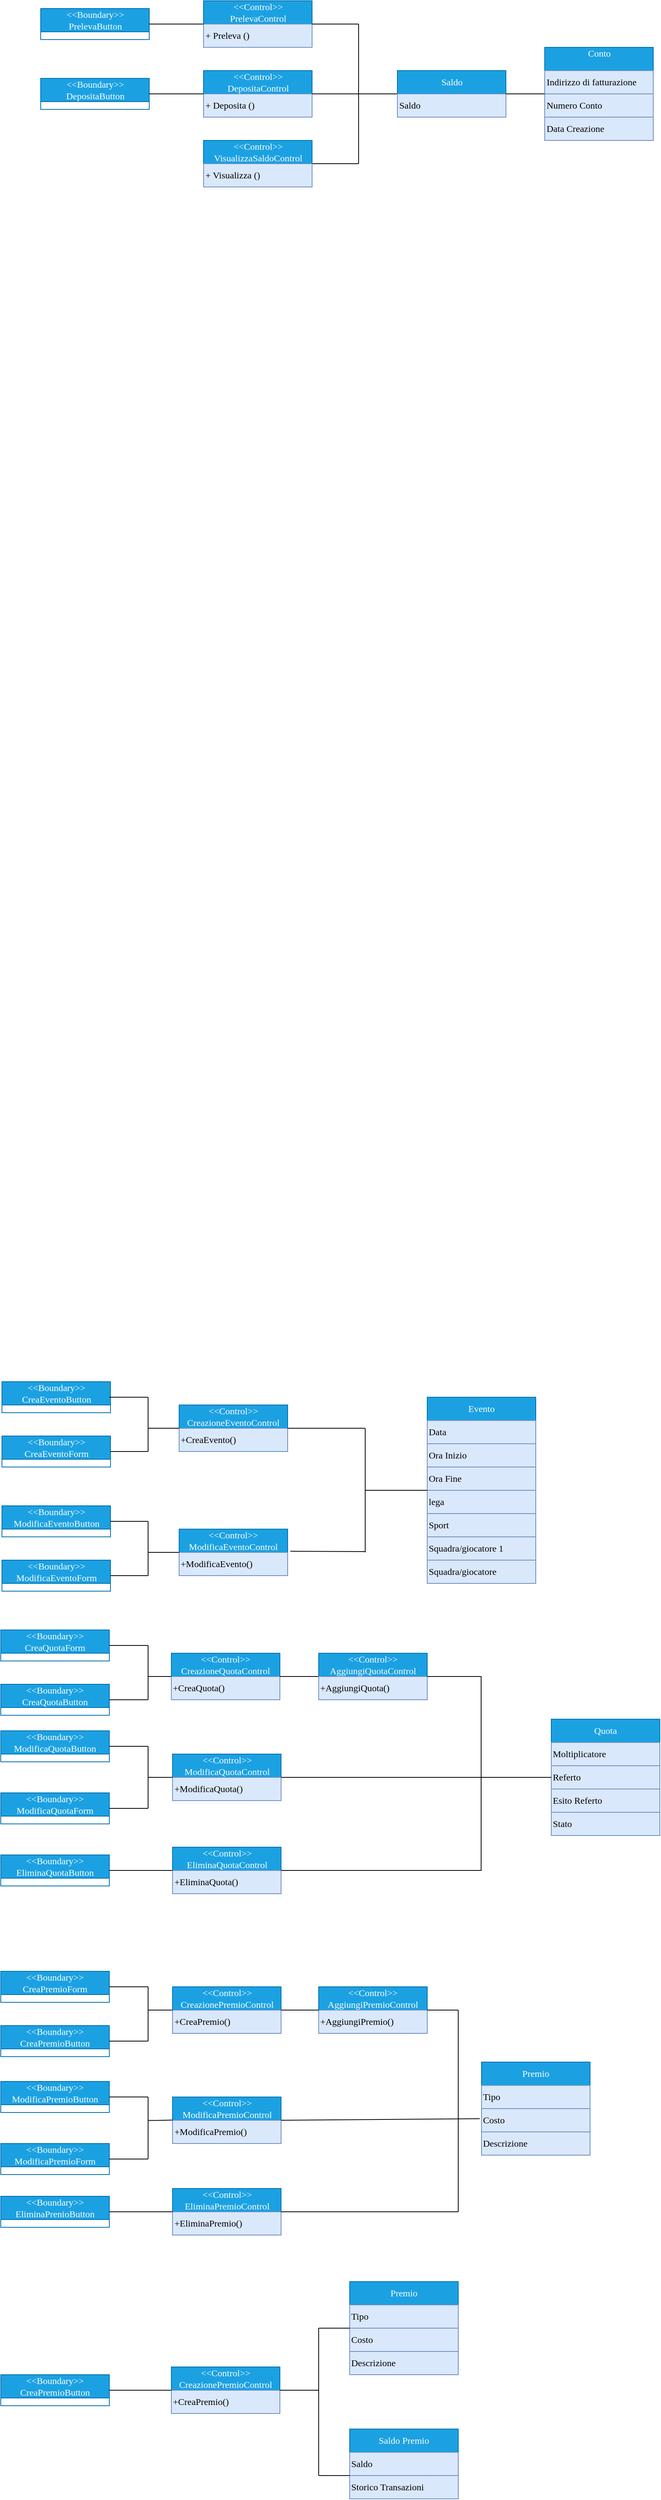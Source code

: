 <mxfile version="24.8.6" pages="4">
  <diagram id="C5RBs43oDa-KdzZeNtuy" name="Page-1">
    <mxGraphModel dx="2326" dy="816" grid="1" gridSize="10" guides="1" tooltips="1" connect="1" arrows="1" fold="1" page="1" pageScale="1" pageWidth="827" pageHeight="1169" math="0" shadow="0">
      <root>
        <mxCell id="WIyWlLk6GJQsqaUBKTNV-0" />
        <mxCell id="WIyWlLk6GJQsqaUBKTNV-1" parent="WIyWlLk6GJQsqaUBKTNV-0" />
        <mxCell id="uDHeOtieZX1u9QHMOAet-0" value="&amp;lt;&amp;lt;Boundary&amp;gt;&amp;gt;&lt;div&gt;PrelevaButton&lt;/div&gt;" style="swimlane;fontStyle=0;childLayout=stackLayout;horizontal=1;startSize=30;horizontalStack=0;resizeParent=1;resizeParentMax=0;resizeLast=0;collapsible=1;marginBottom=0;whiteSpace=wrap;html=1;fontSize=12;verticalAlign=middle;fillColor=#1ba1e2;strokeColor=#006EAF;fontColor=#ffffff;fontFamily=Century Gothic;" parent="WIyWlLk6GJQsqaUBKTNV-1" vertex="1">
          <mxGeometry x="-738.5" y="130" width="140" height="40" as="geometry" />
        </mxCell>
        <mxCell id="uDHeOtieZX1u9QHMOAet-5" value="&amp;lt;&amp;lt;Control&amp;gt;&amp;gt;&lt;div&gt;PrelevaControl&lt;/div&gt;" style="swimlane;fontStyle=0;childLayout=stackLayout;horizontal=1;startSize=30;horizontalStack=0;resizeParent=1;resizeParentMax=0;resizeLast=0;collapsible=1;marginBottom=0;whiteSpace=wrap;html=1;fontSize=12;verticalAlign=middle;fillColor=#1ba1e2;strokeColor=#006EAF;fontColor=#ffffff;fontFamily=Century Gothic;" parent="WIyWlLk6GJQsqaUBKTNV-1" vertex="1">
          <mxGeometry x="-528.5" y="120" width="140" height="60" as="geometry" />
        </mxCell>
        <mxCell id="uDHeOtieZX1u9QHMOAet-10" value="+ Preleva ()" style="text;html=1;align=left;verticalAlign=middle;whiteSpace=wrap;rounded=0;fillColor=#dae8fc;strokeColor=#6c8ebf;fontFamily=Century Gothic;" parent="uDHeOtieZX1u9QHMOAet-5" vertex="1">
          <mxGeometry y="30" width="140" height="30" as="geometry" />
        </mxCell>
        <mxCell id="uDHeOtieZX1u9QHMOAet-6" value="&amp;lt;&amp;lt;Control&amp;gt;&amp;gt;&lt;div&gt;DepositaControl&lt;/div&gt;" style="swimlane;fontStyle=0;childLayout=stackLayout;horizontal=1;startSize=30;horizontalStack=0;resizeParent=1;resizeParentMax=0;resizeLast=0;collapsible=1;marginBottom=0;whiteSpace=wrap;html=1;fontSize=12;verticalAlign=middle;fillColor=#1ba1e2;strokeColor=#006EAF;fontColor=#ffffff;fontFamily=Century Gothic;" parent="WIyWlLk6GJQsqaUBKTNV-1" vertex="1">
          <mxGeometry x="-528.5" y="210" width="140" height="60" as="geometry" />
        </mxCell>
        <mxCell id="uDHeOtieZX1u9QHMOAet-11" value="+ Deposita ()" style="text;html=1;align=left;verticalAlign=middle;whiteSpace=wrap;rounded=0;fillColor=#dae8fc;strokeColor=#6c8ebf;fontFamily=Century Gothic;" parent="uDHeOtieZX1u9QHMOAet-6" vertex="1">
          <mxGeometry y="30" width="140" height="30" as="geometry" />
        </mxCell>
        <mxCell id="uDHeOtieZX1u9QHMOAet-9" value="" style="endArrow=none;html=1;rounded=0;exitX=1;exitY=0.5;exitDx=0;exitDy=0;entryX=0;entryY=0;entryDx=0;entryDy=0;fontFamily=Century Gothic;" parent="WIyWlLk6GJQsqaUBKTNV-1" source="uDHeOtieZX1u9QHMOAet-0" target="uDHeOtieZX1u9QHMOAet-10" edge="1">
          <mxGeometry width="50" height="50" relative="1" as="geometry">
            <mxPoint x="-578.5" y="200" as="sourcePoint" />
            <mxPoint x="-528.5" y="150" as="targetPoint" />
          </mxGeometry>
        </mxCell>
        <mxCell id="uDHeOtieZX1u9QHMOAet-12" value="" style="endArrow=none;html=1;rounded=0;exitX=1;exitY=0;exitDx=0;exitDy=0;fontFamily=Century Gothic;" parent="WIyWlLk6GJQsqaUBKTNV-1" source="uDHeOtieZX1u9QHMOAet-11" edge="1">
          <mxGeometry width="50" height="50" relative="1" as="geometry">
            <mxPoint x="-358.5" y="280" as="sourcePoint" />
            <mxPoint x="-308.5" y="240" as="targetPoint" />
          </mxGeometry>
        </mxCell>
        <mxCell id="uDHeOtieZX1u9QHMOAet-13" value="" style="endArrow=none;html=1;rounded=0;fontFamily=Century Gothic;" parent="WIyWlLk6GJQsqaUBKTNV-1" edge="1">
          <mxGeometry width="50" height="50" relative="1" as="geometry">
            <mxPoint x="-328.5" y="240" as="sourcePoint" />
            <mxPoint x="-328.5" y="330" as="targetPoint" />
          </mxGeometry>
        </mxCell>
        <mxCell id="uDHeOtieZX1u9QHMOAet-14" value="" style="endArrow=none;html=1;rounded=0;exitX=1;exitY=0.5;exitDx=0;exitDy=0;fontFamily=Century Gothic;" parent="WIyWlLk6GJQsqaUBKTNV-1" edge="1">
          <mxGeometry width="50" height="50" relative="1" as="geometry">
            <mxPoint x="-388.5" y="330" as="sourcePoint" />
            <mxPoint x="-328.5" y="330" as="targetPoint" />
          </mxGeometry>
        </mxCell>
        <mxCell id="uDHeOtieZX1u9QHMOAet-15" value="" style="endArrow=none;html=1;rounded=0;exitX=1;exitY=0;exitDx=0;exitDy=0;fontFamily=Century Gothic;" parent="WIyWlLk6GJQsqaUBKTNV-1" source="uDHeOtieZX1u9QHMOAet-10" edge="1">
          <mxGeometry width="50" height="50" relative="1" as="geometry">
            <mxPoint x="-348.5" y="170" as="sourcePoint" />
            <mxPoint x="-328.5" y="150" as="targetPoint" />
          </mxGeometry>
        </mxCell>
        <mxCell id="uDHeOtieZX1u9QHMOAet-16" value="" style="endArrow=none;html=1;rounded=0;fontFamily=Century Gothic;" parent="WIyWlLk6GJQsqaUBKTNV-1" edge="1">
          <mxGeometry width="50" height="50" relative="1" as="geometry">
            <mxPoint x="-328.5" y="240" as="sourcePoint" />
            <mxPoint x="-328.5" y="150" as="targetPoint" />
          </mxGeometry>
        </mxCell>
        <mxCell id="uDHeOtieZX1u9QHMOAet-17" value="" style="endArrow=none;html=1;rounded=0;fontFamily=Century Gothic;" parent="WIyWlLk6GJQsqaUBKTNV-1" edge="1">
          <mxGeometry width="50" height="50" relative="1" as="geometry">
            <mxPoint x="-308.5" y="240" as="sourcePoint" />
            <mxPoint x="-228.5" y="240" as="targetPoint" />
          </mxGeometry>
        </mxCell>
        <mxCell id="uDHeOtieZX1u9QHMOAet-18" value="Saldo" style="swimlane;fontStyle=0;childLayout=stackLayout;horizontal=1;startSize=30;horizontalStack=0;resizeParent=1;resizeParentMax=0;resizeLast=0;collapsible=1;marginBottom=0;whiteSpace=wrap;html=1;fontSize=12;verticalAlign=middle;fillColor=#1ba1e2;strokeColor=#006EAF;fontColor=#ffffff;fontFamily=Century Gothic;" parent="WIyWlLk6GJQsqaUBKTNV-1" vertex="1">
          <mxGeometry x="-278.5" y="210" width="140" height="60" as="geometry" />
        </mxCell>
        <mxCell id="uDHeOtieZX1u9QHMOAet-19" value="Saldo" style="text;html=1;align=left;verticalAlign=middle;whiteSpace=wrap;rounded=0;fillColor=#dae8fc;strokeColor=#6c8ebf;fontFamily=Century Gothic;" parent="uDHeOtieZX1u9QHMOAet-18" vertex="1">
          <mxGeometry y="30" width="140" height="30" as="geometry" />
        </mxCell>
        <mxCell id="uDHeOtieZX1u9QHMOAet-22" value="Conto&lt;div&gt;&lt;br&gt;&lt;/div&gt;" style="swimlane;fontStyle=0;childLayout=stackLayout;horizontal=1;startSize=30;horizontalStack=0;resizeParent=1;resizeParentMax=0;resizeLast=0;collapsible=1;marginBottom=0;whiteSpace=wrap;html=1;fontSize=12;verticalAlign=middle;fillColor=#1ba1e2;strokeColor=#006EAF;fontColor=#ffffff;fontFamily=Century Gothic;" parent="WIyWlLk6GJQsqaUBKTNV-1" vertex="1">
          <mxGeometry x="-88.5" y="180" width="140" height="120" as="geometry" />
        </mxCell>
        <mxCell id="uDHeOtieZX1u9QHMOAet-28" value="Indirizzo di fatturazione" style="text;html=1;align=left;verticalAlign=middle;whiteSpace=wrap;rounded=0;fillColor=#dae8fc;strokeColor=#6c8ebf;fontFamily=Century Gothic;" parent="uDHeOtieZX1u9QHMOAet-22" vertex="1">
          <mxGeometry y="30" width="140" height="30" as="geometry" />
        </mxCell>
        <mxCell id="uDHeOtieZX1u9QHMOAet-34" value="Numero Conto" style="text;html=1;align=left;verticalAlign=middle;whiteSpace=wrap;rounded=0;fillColor=#dae8fc;strokeColor=#6c8ebf;fontFamily=Century Gothic;" parent="uDHeOtieZX1u9QHMOAet-22" vertex="1">
          <mxGeometry y="60" width="140" height="30" as="geometry" />
        </mxCell>
        <mxCell id="uDHeOtieZX1u9QHMOAet-35" value="Data Creazione" style="text;html=1;align=left;verticalAlign=middle;whiteSpace=wrap;rounded=0;fillColor=#dae8fc;strokeColor=#6c8ebf;fontFamily=Century Gothic;" parent="uDHeOtieZX1u9QHMOAet-22" vertex="1">
          <mxGeometry y="90" width="140" height="30" as="geometry" />
        </mxCell>
        <mxCell id="uDHeOtieZX1u9QHMOAet-31" value="" style="endArrow=none;html=1;rounded=0;exitX=1;exitY=0;exitDx=0;exitDy=0;fontFamily=Century Gothic;" parent="WIyWlLk6GJQsqaUBKTNV-1" source="uDHeOtieZX1u9QHMOAet-19" edge="1">
          <mxGeometry width="50" height="50" relative="1" as="geometry">
            <mxPoint x="-128.5" y="250" as="sourcePoint" />
            <mxPoint x="-88.5" y="240" as="targetPoint" />
          </mxGeometry>
        </mxCell>
        <mxCell id="uDHeOtieZX1u9QHMOAet-37" value="&amp;lt;&amp;lt;Boundary&amp;gt;&amp;gt;&lt;div&gt;DepositaButton&lt;/div&gt;" style="swimlane;fontStyle=0;childLayout=stackLayout;horizontal=1;startSize=30;horizontalStack=0;resizeParent=1;resizeParentMax=0;resizeLast=0;collapsible=1;marginBottom=0;whiteSpace=wrap;html=1;fontSize=12;verticalAlign=middle;fillColor=#1ba1e2;strokeColor=#006EAF;fontColor=#ffffff;fontFamily=Century Gothic;" parent="WIyWlLk6GJQsqaUBKTNV-1" vertex="1">
          <mxGeometry x="-738.5" y="220" width="140" height="40" as="geometry" />
        </mxCell>
        <mxCell id="uDHeOtieZX1u9QHMOAet-116" value="" style="endArrow=none;html=1;rounded=0;exitX=1;exitY=0.5;exitDx=0;exitDy=0;entryX=0;entryY=0.5;entryDx=0;entryDy=0;fontFamily=Century Gothic;" parent="WIyWlLk6GJQsqaUBKTNV-1" source="uDHeOtieZX1u9QHMOAet-37" target="uDHeOtieZX1u9QHMOAet-6" edge="1">
          <mxGeometry width="50" height="50" relative="1" as="geometry">
            <mxPoint x="-578.5" y="270" as="sourcePoint" />
            <mxPoint x="-528.5" y="220" as="targetPoint" />
          </mxGeometry>
        </mxCell>
        <mxCell id="uDHeOtieZX1u9QHMOAet-126" value="&amp;lt;&amp;lt;Control&amp;gt;&amp;gt;&lt;div&gt;VisualizzaSaldoControl&lt;/div&gt;" style="swimlane;fontStyle=0;childLayout=stackLayout;horizontal=1;startSize=30;horizontalStack=0;resizeParent=1;resizeParentMax=0;resizeLast=0;collapsible=1;marginBottom=0;whiteSpace=wrap;html=1;fontSize=12;verticalAlign=middle;fillColor=#1ba1e2;strokeColor=#006EAF;fontColor=#ffffff;fontFamily=Century Gothic;" parent="WIyWlLk6GJQsqaUBKTNV-1" vertex="1">
          <mxGeometry x="-528.5" y="300" width="140" height="60" as="geometry" />
        </mxCell>
        <mxCell id="uDHeOtieZX1u9QHMOAet-127" value="+ Visualizza ()" style="text;html=1;align=left;verticalAlign=middle;whiteSpace=wrap;rounded=0;fillColor=#dae8fc;strokeColor=#6c8ebf;fontFamily=Century Gothic;" parent="uDHeOtieZX1u9QHMOAet-126" vertex="1">
          <mxGeometry y="30" width="140" height="30" as="geometry" />
        </mxCell>
        <mxCell id="uDHeOtieZX1u9QHMOAet-246" value="&amp;lt;&amp;lt;Boundary&amp;gt;&amp;gt;&lt;div style=&quot;font-size: 12px;&quot;&gt;CreaEventoButton&lt;/div&gt;" style="swimlane;fontStyle=0;childLayout=stackLayout;horizontal=1;startSize=30;horizontalStack=0;resizeParent=1;resizeParentMax=0;resizeLast=0;collapsible=1;marginBottom=0;whiteSpace=wrap;html=1;fontSize=12;verticalAlign=middle;fillColor=#1ba1e2;strokeColor=#006EAF;fillStyle=auto;fontColor=#ffffff;fontFamily=Century Gothic;" parent="WIyWlLk6GJQsqaUBKTNV-1" vertex="1">
          <mxGeometry x="-788.5" y="1900" width="140" height="40" as="geometry" />
        </mxCell>
        <mxCell id="uDHeOtieZX1u9QHMOAet-247" value="&amp;lt;&amp;lt;Boundary&amp;gt;&amp;gt;&lt;div style=&quot;font-size: 12px;&quot;&gt;ModificaEventoButton&lt;/div&gt;" style="swimlane;fontStyle=0;childLayout=stackLayout;horizontal=1;startSize=30;horizontalStack=0;resizeParent=1;resizeParentMax=0;resizeLast=0;collapsible=1;marginBottom=0;whiteSpace=wrap;html=1;fontSize=12;verticalAlign=middle;fillColor=#1ba1e2;strokeColor=#006EAF;fillStyle=auto;fontColor=#ffffff;fontFamily=Century Gothic;" parent="WIyWlLk6GJQsqaUBKTNV-1" vertex="1">
          <mxGeometry x="-788.5" y="2060" width="140" height="40" as="geometry" />
        </mxCell>
        <mxCell id="uDHeOtieZX1u9QHMOAet-248" value="&amp;lt;&amp;lt;Boundary&amp;gt;&amp;gt;&lt;div style=&quot;font-size: 12px;&quot;&gt;CreaQuotaForm&lt;/div&gt;" style="swimlane;fontStyle=0;childLayout=stackLayout;horizontal=1;startSize=30;horizontalStack=0;resizeParent=1;resizeParentMax=0;resizeLast=0;collapsible=1;marginBottom=0;whiteSpace=wrap;html=1;fontSize=12;verticalAlign=middle;fillColor=#1ba1e2;strokeColor=#006EAF;fillStyle=auto;fontColor=#ffffff;fontFamily=Century Gothic;" parent="WIyWlLk6GJQsqaUBKTNV-1" vertex="1">
          <mxGeometry x="-790" y="2220" width="140" height="40" as="geometry" />
        </mxCell>
        <mxCell id="uDHeOtieZX1u9QHMOAet-249" value="&amp;lt;&amp;lt;Boundary&amp;gt;&amp;gt;&lt;div style=&quot;font-size: 12px;&quot;&gt;CreaEventoForm&lt;/div&gt;" style="swimlane;fontStyle=0;childLayout=stackLayout;horizontal=1;startSize=30;horizontalStack=0;resizeParent=1;resizeParentMax=0;resizeLast=0;collapsible=1;marginBottom=0;whiteSpace=wrap;html=1;fontSize=12;verticalAlign=middle;fillColor=#1ba1e2;strokeColor=#006EAF;fillStyle=auto;fontColor=#ffffff;fontFamily=Century Gothic;" parent="WIyWlLk6GJQsqaUBKTNV-1" vertex="1">
          <mxGeometry x="-788.5" y="1970" width="140" height="40" as="geometry" />
        </mxCell>
        <mxCell id="uDHeOtieZX1u9QHMOAet-250" value="&amp;lt;&amp;lt;Boundary&amp;gt;&amp;gt;&lt;div style=&quot;font-size: 12px;&quot;&gt;ModificaEventoForm&lt;/div&gt;" style="swimlane;fontStyle=0;childLayout=stackLayout;horizontal=1;startSize=30;horizontalStack=0;resizeParent=1;resizeParentMax=0;resizeLast=0;collapsible=1;marginBottom=0;whiteSpace=wrap;html=1;fontSize=12;verticalAlign=middle;fillColor=#1ba1e2;strokeColor=#006EAF;fillStyle=auto;fontColor=#ffffff;fontFamily=Century Gothic;" parent="WIyWlLk6GJQsqaUBKTNV-1" vertex="1">
          <mxGeometry x="-788.5" y="2130" width="140" height="40" as="geometry" />
        </mxCell>
        <mxCell id="uDHeOtieZX1u9QHMOAet-262" value="" style="endArrow=none;html=1;rounded=0;fontFamily=Century Gothic;fontSize=12;" parent="uDHeOtieZX1u9QHMOAet-250" edge="1">
          <mxGeometry width="50" height="50" relative="1" as="geometry">
            <mxPoint x="188.5" y="20" as="sourcePoint" />
            <mxPoint x="188.5" y="-50" as="targetPoint" />
            <Array as="points">
              <mxPoint x="188.5" y="-10" />
            </Array>
          </mxGeometry>
        </mxCell>
        <mxCell id="uDHeOtieZX1u9QHMOAet-252" value="&amp;lt;&amp;lt;Control&amp;gt;&amp;gt;&lt;div style=&quot;font-size: 12px;&quot;&gt;CreazioneEventoControl&lt;/div&gt;" style="swimlane;fontStyle=0;childLayout=stackLayout;horizontal=1;startSize=30;horizontalStack=0;resizeParent=1;resizeParentMax=0;resizeLast=0;collapsible=1;marginBottom=0;whiteSpace=wrap;html=1;fontSize=12;verticalAlign=middle;fillColor=#1ba1e2;strokeColor=#006EAF;fontColor=#ffffff;fontFamily=Century Gothic;" parent="WIyWlLk6GJQsqaUBKTNV-1" vertex="1">
          <mxGeometry x="-560" y="1930" width="140" height="60" as="geometry" />
        </mxCell>
        <mxCell id="uDHeOtieZX1u9QHMOAet-253" value="+CreaEvento()" style="text;html=1;align=left;verticalAlign=middle;whiteSpace=wrap;rounded=0;fillColor=#dae8fc;strokeColor=#6c8ebf;fontFamily=Century Gothic;fontSize=12;" parent="uDHeOtieZX1u9QHMOAet-252" vertex="1">
          <mxGeometry y="30" width="140" height="30" as="geometry" />
        </mxCell>
        <mxCell id="uDHeOtieZX1u9QHMOAet-254" value="&amp;lt;&amp;lt;Control&amp;gt;&amp;gt;&lt;div style=&quot;font-size: 12px;&quot;&gt;ModificaEventoControl&lt;/div&gt;" style="swimlane;fontStyle=0;childLayout=stackLayout;horizontal=1;startSize=30;horizontalStack=0;resizeParent=1;resizeParentMax=0;resizeLast=0;collapsible=1;marginBottom=0;whiteSpace=wrap;html=1;fontSize=12;verticalAlign=middle;fillColor=#1ba1e2;strokeColor=#006EAF;fontColor=#ffffff;fontFamily=Century Gothic;" parent="WIyWlLk6GJQsqaUBKTNV-1" vertex="1">
          <mxGeometry x="-560" y="2090" width="140" height="60" as="geometry" />
        </mxCell>
        <mxCell id="uDHeOtieZX1u9QHMOAet-255" value="+ModificaEvento()" style="text;html=1;align=left;verticalAlign=middle;whiteSpace=wrap;rounded=0;fillColor=#dae8fc;strokeColor=#6c8ebf;fontFamily=Century Gothic;fontSize=12;" parent="uDHeOtieZX1u9QHMOAet-254" vertex="1">
          <mxGeometry y="30" width="140" height="30" as="geometry" />
        </mxCell>
        <mxCell id="uDHeOtieZX1u9QHMOAet-256" value="" style="endArrow=none;html=1;rounded=0;fontFamily=Century Gothic;fontSize=12;" parent="WIyWlLk6GJQsqaUBKTNV-1" edge="1">
          <mxGeometry width="50" height="50" relative="1" as="geometry">
            <mxPoint x="-650" y="1920" as="sourcePoint" />
            <mxPoint x="-600" y="1920" as="targetPoint" />
          </mxGeometry>
        </mxCell>
        <mxCell id="uDHeOtieZX1u9QHMOAet-257" value="" style="endArrow=none;html=1;rounded=0;exitX=1;exitY=0.5;exitDx=0;exitDy=0;fontFamily=Century Gothic;fontSize=12;" parent="WIyWlLk6GJQsqaUBKTNV-1" source="uDHeOtieZX1u9QHMOAet-249" edge="1">
          <mxGeometry width="50" height="50" relative="1" as="geometry">
            <mxPoint x="-620" y="2030" as="sourcePoint" />
            <mxPoint x="-600" y="1990" as="targetPoint" />
          </mxGeometry>
        </mxCell>
        <mxCell id="uDHeOtieZX1u9QHMOAet-258" value="" style="endArrow=none;html=1;rounded=0;fontFamily=Century Gothic;fontSize=12;" parent="WIyWlLk6GJQsqaUBKTNV-1" edge="1">
          <mxGeometry width="50" height="50" relative="1" as="geometry">
            <mxPoint x="-600" y="1990" as="sourcePoint" />
            <mxPoint x="-600" y="1920" as="targetPoint" />
          </mxGeometry>
        </mxCell>
        <mxCell id="uDHeOtieZX1u9QHMOAet-259" value="" style="endArrow=none;html=1;rounded=0;entryX=0;entryY=0;entryDx=0;entryDy=0;fontFamily=Century Gothic;fontSize=12;" parent="WIyWlLk6GJQsqaUBKTNV-1" edge="1">
          <mxGeometry width="50" height="50" relative="1" as="geometry">
            <mxPoint x="-600" y="1960" as="sourcePoint" />
            <mxPoint x="-560" y="1960" as="targetPoint" />
          </mxGeometry>
        </mxCell>
        <mxCell id="uDHeOtieZX1u9QHMOAet-260" value="" style="endArrow=none;html=1;rounded=0;exitX=1;exitY=0.5;exitDx=0;exitDy=0;fontFamily=Century Gothic;fontSize=12;" parent="WIyWlLk6GJQsqaUBKTNV-1" source="uDHeOtieZX1u9QHMOAet-247" edge="1">
          <mxGeometry width="50" height="50" relative="1" as="geometry">
            <mxPoint x="-620" y="2120" as="sourcePoint" />
            <mxPoint x="-600" y="2080" as="targetPoint" />
          </mxGeometry>
        </mxCell>
        <mxCell id="uDHeOtieZX1u9QHMOAet-261" value="" style="endArrow=none;html=1;rounded=0;exitX=1;exitY=0.5;exitDx=0;exitDy=0;fontFamily=Century Gothic;fontSize=12;" parent="WIyWlLk6GJQsqaUBKTNV-1" source="uDHeOtieZX1u9QHMOAet-250" edge="1">
          <mxGeometry width="50" height="50" relative="1" as="geometry">
            <mxPoint x="-570" y="2260" as="sourcePoint" />
            <mxPoint x="-600" y="2150" as="targetPoint" />
          </mxGeometry>
        </mxCell>
        <mxCell id="uDHeOtieZX1u9QHMOAet-263" value="" style="endArrow=none;html=1;rounded=0;entryX=0;entryY=0;entryDx=0;entryDy=0;fontFamily=Century Gothic;fontSize=12;" parent="WIyWlLk6GJQsqaUBKTNV-1" target="uDHeOtieZX1u9QHMOAet-255" edge="1">
          <mxGeometry width="50" height="50" relative="1" as="geometry">
            <mxPoint x="-600" y="2120" as="sourcePoint" />
            <mxPoint x="-570" y="2120" as="targetPoint" />
          </mxGeometry>
        </mxCell>
        <mxCell id="uDHeOtieZX1u9QHMOAet-264" value="" style="endArrow=none;html=1;rounded=0;exitX=1.024;exitY=-0.048;exitDx=0;exitDy=0;exitPerimeter=0;fontFamily=Century Gothic;fontSize=12;" parent="WIyWlLk6GJQsqaUBKTNV-1" source="uDHeOtieZX1u9QHMOAet-255" edge="1">
          <mxGeometry width="50" height="50" relative="1" as="geometry">
            <mxPoint x="-340" y="2100" as="sourcePoint" />
            <mxPoint x="-320" y="2119" as="targetPoint" />
          </mxGeometry>
        </mxCell>
        <mxCell id="uDHeOtieZX1u9QHMOAet-265" value="" style="endArrow=none;html=1;rounded=0;exitX=1;exitY=0;exitDx=0;exitDy=0;fontFamily=Century Gothic;fontSize=12;" parent="WIyWlLk6GJQsqaUBKTNV-1" source="uDHeOtieZX1u9QHMOAet-253" edge="1">
          <mxGeometry width="50" height="50" relative="1" as="geometry">
            <mxPoint x="-400" y="1990" as="sourcePoint" />
            <mxPoint x="-320" y="1960" as="targetPoint" />
          </mxGeometry>
        </mxCell>
        <mxCell id="uDHeOtieZX1u9QHMOAet-266" value="Evento" style="swimlane;fontStyle=0;childLayout=stackLayout;horizontal=1;startSize=30;horizontalStack=0;resizeParent=1;resizeParentMax=0;resizeLast=0;collapsible=1;marginBottom=0;whiteSpace=wrap;html=1;fontSize=12;verticalAlign=middle;fillColor=#1ba1e2;strokeColor=#006EAF;fontColor=#ffffff;fontFamily=Century Gothic;" parent="WIyWlLk6GJQsqaUBKTNV-1" vertex="1">
          <mxGeometry x="-240" y="1920" width="140" height="240" as="geometry" />
        </mxCell>
        <mxCell id="uDHeOtieZX1u9QHMOAet-267" value="Data&amp;nbsp;" style="text;html=1;align=left;verticalAlign=middle;whiteSpace=wrap;rounded=0;fillColor=#dae8fc;strokeColor=#6c8ebf;fontFamily=Century Gothic;fontSize=12;" parent="uDHeOtieZX1u9QHMOAet-266" vertex="1">
          <mxGeometry y="30" width="140" height="30" as="geometry" />
        </mxCell>
        <mxCell id="uDHeOtieZX1u9QHMOAet-268" value="Ora Inizio" style="text;html=1;align=left;verticalAlign=middle;whiteSpace=wrap;rounded=0;fillColor=#dae8fc;strokeColor=#6c8ebf;fontFamily=Century Gothic;fontSize=12;" parent="uDHeOtieZX1u9QHMOAet-266" vertex="1">
          <mxGeometry y="60" width="140" height="30" as="geometry" />
        </mxCell>
        <mxCell id="uDHeOtieZX1u9QHMOAet-269" value="Ora Fine" style="text;html=1;align=left;verticalAlign=middle;whiteSpace=wrap;rounded=0;fillColor=#dae8fc;strokeColor=#6c8ebf;fontFamily=Century Gothic;fontSize=12;" parent="uDHeOtieZX1u9QHMOAet-266" vertex="1">
          <mxGeometry y="90" width="140" height="30" as="geometry" />
        </mxCell>
        <mxCell id="uDHeOtieZX1u9QHMOAet-270" value="lega" style="text;html=1;align=left;verticalAlign=middle;whiteSpace=wrap;rounded=0;fillColor=#dae8fc;strokeColor=#6c8ebf;fontFamily=Century Gothic;fontSize=12;" parent="uDHeOtieZX1u9QHMOAet-266" vertex="1">
          <mxGeometry y="120" width="140" height="30" as="geometry" />
        </mxCell>
        <mxCell id="uDHeOtieZX1u9QHMOAet-271" value="Sport" style="text;html=1;align=left;verticalAlign=middle;whiteSpace=wrap;rounded=0;fillColor=#dae8fc;strokeColor=#6c8ebf;fontFamily=Century Gothic;fontSize=12;" parent="uDHeOtieZX1u9QHMOAet-266" vertex="1">
          <mxGeometry y="150" width="140" height="30" as="geometry" />
        </mxCell>
        <mxCell id="uDHeOtieZX1u9QHMOAet-272" value="Squadra/giocatore 1" style="text;html=1;align=left;verticalAlign=middle;whiteSpace=wrap;rounded=0;fillColor=#dae8fc;strokeColor=#6c8ebf;fontFamily=Century Gothic;fontSize=12;" parent="uDHeOtieZX1u9QHMOAet-266" vertex="1">
          <mxGeometry y="180" width="140" height="30" as="geometry" />
        </mxCell>
        <mxCell id="uDHeOtieZX1u9QHMOAet-273" value="Squadra/giocatore&amp;nbsp;" style="text;html=1;align=left;verticalAlign=middle;whiteSpace=wrap;rounded=0;fillColor=#dae8fc;strokeColor=#6c8ebf;fontFamily=Century Gothic;fontSize=12;" parent="uDHeOtieZX1u9QHMOAet-266" vertex="1">
          <mxGeometry y="210" width="140" height="30" as="geometry" />
        </mxCell>
        <mxCell id="uDHeOtieZX1u9QHMOAet-274" value="" style="endArrow=none;html=1;rounded=0;fontFamily=Century Gothic;fontSize=12;" parent="WIyWlLk6GJQsqaUBKTNV-1" edge="1">
          <mxGeometry width="50" height="50" relative="1" as="geometry">
            <mxPoint x="-320" y="2120" as="sourcePoint" />
            <mxPoint x="-320" y="1960" as="targetPoint" />
          </mxGeometry>
        </mxCell>
        <mxCell id="uDHeOtieZX1u9QHMOAet-285" value="" style="endArrow=none;html=1;rounded=0;entryX=0;entryY=0;entryDx=0;entryDy=0;fontFamily=Century Gothic;fontSize=12;" parent="WIyWlLk6GJQsqaUBKTNV-1" target="uDHeOtieZX1u9QHMOAet-270" edge="1">
          <mxGeometry width="50" height="50" relative="1" as="geometry">
            <mxPoint x="-320" y="2040" as="sourcePoint" />
            <mxPoint x="-250" y="2030" as="targetPoint" />
          </mxGeometry>
        </mxCell>
        <mxCell id="uDHeOtieZX1u9QHMOAet-286" value="&amp;lt;&amp;lt;Boundary&amp;gt;&amp;gt;&lt;div style=&quot;font-size: 12px;&quot;&gt;CreaQuotaButton&lt;/div&gt;" style="swimlane;fontStyle=0;childLayout=stackLayout;horizontal=1;startSize=30;horizontalStack=0;resizeParent=1;resizeParentMax=0;resizeLast=0;collapsible=1;marginBottom=0;whiteSpace=wrap;html=1;fontSize=12;verticalAlign=middle;fillColor=#1ba1e2;strokeColor=#006EAF;fillStyle=auto;fontColor=#ffffff;fontFamily=Century Gothic;" parent="WIyWlLk6GJQsqaUBKTNV-1" vertex="1">
          <mxGeometry x="-790" y="2290" width="140" height="40" as="geometry" />
        </mxCell>
        <mxCell id="uDHeOtieZX1u9QHMOAet-287" value="&amp;lt;&amp;lt;Boundary&amp;gt;&amp;gt;&lt;div style=&quot;font-size: 12px;&quot;&gt;ModificaQuotaButton&lt;/div&gt;" style="swimlane;fontStyle=0;childLayout=stackLayout;horizontal=1;startSize=30;horizontalStack=0;resizeParent=1;resizeParentMax=0;resizeLast=0;collapsible=1;marginBottom=0;whiteSpace=wrap;html=1;fontSize=12;verticalAlign=middle;fillColor=#1ba1e2;strokeColor=#006EAF;fillStyle=auto;fontColor=#ffffff;fontFamily=Century Gothic;" parent="WIyWlLk6GJQsqaUBKTNV-1" vertex="1">
          <mxGeometry x="-790" y="2350" width="140" height="40" as="geometry" />
        </mxCell>
        <mxCell id="uDHeOtieZX1u9QHMOAet-288" value="&amp;lt;&amp;lt;Boundary&amp;gt;&amp;gt;&lt;div style=&quot;font-size: 12px;&quot;&gt;ModificaQuotaForm&lt;/div&gt;" style="swimlane;fontStyle=0;childLayout=stackLayout;horizontal=1;startSize=30;horizontalStack=0;resizeParent=1;resizeParentMax=0;resizeLast=0;collapsible=1;marginBottom=0;whiteSpace=wrap;html=1;fontSize=12;verticalAlign=middle;fillColor=#1ba1e2;strokeColor=#006EAF;fillStyle=auto;fontColor=#ffffff;fontFamily=Century Gothic;" parent="WIyWlLk6GJQsqaUBKTNV-1" vertex="1">
          <mxGeometry x="-790" y="2430" width="140" height="40" as="geometry" />
        </mxCell>
        <mxCell id="uDHeOtieZX1u9QHMOAet-289" value="&amp;lt;&amp;lt;Boundary&amp;gt;&amp;gt;&lt;div style=&quot;font-size: 12px;&quot;&gt;EliminaQuotaButton&lt;/div&gt;" style="swimlane;fontStyle=0;childLayout=stackLayout;horizontal=1;startSize=30;horizontalStack=0;resizeParent=1;resizeParentMax=0;resizeLast=0;collapsible=1;marginBottom=0;whiteSpace=wrap;html=1;fontSize=12;verticalAlign=middle;fillColor=#1ba1e2;strokeColor=#006EAF;fillStyle=auto;fontColor=#ffffff;fontFamily=Century Gothic;" parent="WIyWlLk6GJQsqaUBKTNV-1" vertex="1">
          <mxGeometry x="-790" y="2510" width="140" height="40" as="geometry" />
        </mxCell>
        <mxCell id="uDHeOtieZX1u9QHMOAet-290" value="&amp;lt;&amp;lt;Control&amp;gt;&amp;gt;&lt;div style=&quot;font-size: 12px;&quot;&gt;CreazioneQuotaControl&lt;/div&gt;" style="swimlane;fontStyle=0;childLayout=stackLayout;horizontal=1;startSize=30;horizontalStack=0;resizeParent=1;resizeParentMax=0;resizeLast=0;collapsible=1;marginBottom=0;whiteSpace=wrap;html=1;fontSize=12;verticalAlign=middle;fillColor=#1ba1e2;strokeColor=#006EAF;fontColor=#ffffff;fontFamily=Century Gothic;" parent="WIyWlLk6GJQsqaUBKTNV-1" vertex="1">
          <mxGeometry x="-570" y="2250" width="140" height="60" as="geometry" />
        </mxCell>
        <mxCell id="uDHeOtieZX1u9QHMOAet-291" value="+CreaQuota()" style="text;html=1;align=left;verticalAlign=middle;whiteSpace=wrap;rounded=0;fillColor=#dae8fc;strokeColor=#6c8ebf;fontFamily=Century Gothic;fontSize=12;" parent="uDHeOtieZX1u9QHMOAet-290" vertex="1">
          <mxGeometry y="30" width="140" height="30" as="geometry" />
        </mxCell>
        <mxCell id="uDHeOtieZX1u9QHMOAet-292" value="&amp;lt;&amp;lt;Control&amp;gt;&amp;gt;&lt;div style=&quot;font-size: 12px;&quot;&gt;ModificaQuotaControl&lt;/div&gt;" style="swimlane;fontStyle=0;childLayout=stackLayout;horizontal=1;startSize=30;horizontalStack=0;resizeParent=1;resizeParentMax=0;resizeLast=0;collapsible=1;marginBottom=0;whiteSpace=wrap;html=1;fontSize=12;verticalAlign=middle;fillColor=#1ba1e2;strokeColor=#006EAF;fontColor=#ffffff;fontFamily=Century Gothic;" parent="WIyWlLk6GJQsqaUBKTNV-1" vertex="1">
          <mxGeometry x="-568.5" y="2380" width="140" height="60" as="geometry" />
        </mxCell>
        <mxCell id="uDHeOtieZX1u9QHMOAet-293" value="+ModificaQuota()" style="text;html=1;align=left;verticalAlign=middle;whiteSpace=wrap;rounded=0;fillColor=#dae8fc;strokeColor=#6c8ebf;fontFamily=Century Gothic;fontSize=12;" parent="uDHeOtieZX1u9QHMOAet-292" vertex="1">
          <mxGeometry y="30" width="140" height="30" as="geometry" />
        </mxCell>
        <mxCell id="uDHeOtieZX1u9QHMOAet-294" value="&amp;lt;&amp;lt;Control&amp;gt;&amp;gt;&lt;div style=&quot;font-size: 12px;&quot;&gt;EliminaQuotaControl&lt;/div&gt;" style="swimlane;fontStyle=0;childLayout=stackLayout;horizontal=1;startSize=30;horizontalStack=0;resizeParent=1;resizeParentMax=0;resizeLast=0;collapsible=1;marginBottom=0;whiteSpace=wrap;html=1;fontSize=12;verticalAlign=middle;fillColor=#1ba1e2;strokeColor=#006EAF;fontColor=#ffffff;fontFamily=Century Gothic;" parent="WIyWlLk6GJQsqaUBKTNV-1" vertex="1">
          <mxGeometry x="-568.5" y="2500" width="140" height="60" as="geometry">
            <mxRectangle x="-568.5" y="2500" width="150" height="40" as="alternateBounds" />
          </mxGeometry>
        </mxCell>
        <mxCell id="uDHeOtieZX1u9QHMOAet-295" value="+EliminaQuota()" style="text;html=1;align=left;verticalAlign=middle;whiteSpace=wrap;rounded=0;fillColor=#dae8fc;strokeColor=#6c8ebf;fontFamily=Century Gothic;fontSize=12;" parent="uDHeOtieZX1u9QHMOAet-294" vertex="1">
          <mxGeometry y="30" width="140" height="30" as="geometry" />
        </mxCell>
        <mxCell id="uDHeOtieZX1u9QHMOAet-296" value="" style="endArrow=none;html=1;rounded=0;exitX=1;exitY=0.5;exitDx=0;exitDy=0;entryX=0;entryY=0.5;entryDx=0;entryDy=0;fontFamily=Century Gothic;fontSize=12;" parent="WIyWlLk6GJQsqaUBKTNV-1" source="uDHeOtieZX1u9QHMOAet-289" target="uDHeOtieZX1u9QHMOAet-294" edge="1">
          <mxGeometry width="50" height="50" relative="1" as="geometry">
            <mxPoint x="-610" y="2510" as="sourcePoint" />
            <mxPoint x="-560" y="2460" as="targetPoint" />
          </mxGeometry>
        </mxCell>
        <mxCell id="uDHeOtieZX1u9QHMOAet-297" value="" style="endArrow=none;html=1;rounded=0;exitX=1;exitY=0.5;exitDx=0;exitDy=0;fontFamily=Century Gothic;fontSize=12;" parent="WIyWlLk6GJQsqaUBKTNV-1" source="uDHeOtieZX1u9QHMOAet-288" edge="1">
          <mxGeometry width="50" height="50" relative="1" as="geometry">
            <mxPoint x="-610" y="2450" as="sourcePoint" />
            <mxPoint x="-600" y="2450" as="targetPoint" />
          </mxGeometry>
        </mxCell>
        <mxCell id="uDHeOtieZX1u9QHMOAet-298" value="" style="endArrow=none;html=1;rounded=0;exitX=1;exitY=0.5;exitDx=0;exitDy=0;fontFamily=Century Gothic;fontSize=12;" parent="WIyWlLk6GJQsqaUBKTNV-1" source="uDHeOtieZX1u9QHMOAet-287" edge="1">
          <mxGeometry width="50" height="50" relative="1" as="geometry">
            <mxPoint x="-640" y="2410" as="sourcePoint" />
            <mxPoint x="-600" y="2370" as="targetPoint" />
          </mxGeometry>
        </mxCell>
        <mxCell id="uDHeOtieZX1u9QHMOAet-299" value="" style="endArrow=none;html=1;rounded=0;fontFamily=Century Gothic;fontSize=12;" parent="WIyWlLk6GJQsqaUBKTNV-1" edge="1">
          <mxGeometry width="50" height="50" relative="1" as="geometry">
            <mxPoint x="-600" y="2450" as="sourcePoint" />
            <mxPoint x="-600" y="2370" as="targetPoint" />
          </mxGeometry>
        </mxCell>
        <mxCell id="uDHeOtieZX1u9QHMOAet-300" value="" style="endArrow=none;html=1;rounded=0;entryX=0;entryY=0.5;entryDx=0;entryDy=0;fontFamily=Century Gothic;fontSize=12;" parent="WIyWlLk6GJQsqaUBKTNV-1" target="uDHeOtieZX1u9QHMOAet-292" edge="1">
          <mxGeometry width="50" height="50" relative="1" as="geometry">
            <mxPoint x="-600" y="2410" as="sourcePoint" />
            <mxPoint x="-530" y="2390" as="targetPoint" />
          </mxGeometry>
        </mxCell>
        <mxCell id="uDHeOtieZX1u9QHMOAet-301" value="" style="endArrow=none;html=1;rounded=0;exitX=1;exitY=0.5;exitDx=0;exitDy=0;fontFamily=Century Gothic;fontSize=12;" parent="WIyWlLk6GJQsqaUBKTNV-1" source="uDHeOtieZX1u9QHMOAet-286" edge="1">
          <mxGeometry width="50" height="50" relative="1" as="geometry">
            <mxPoint x="-610" y="2330" as="sourcePoint" />
            <mxPoint x="-600" y="2310" as="targetPoint" />
          </mxGeometry>
        </mxCell>
        <mxCell id="uDHeOtieZX1u9QHMOAet-302" value="" style="endArrow=none;html=1;rounded=0;exitX=1;exitY=0.5;exitDx=0;exitDy=0;fontFamily=Century Gothic;fontSize=12;" parent="WIyWlLk6GJQsqaUBKTNV-1" source="uDHeOtieZX1u9QHMOAet-248" edge="1">
          <mxGeometry width="50" height="50" relative="1" as="geometry">
            <mxPoint x="-640" y="2250" as="sourcePoint" />
            <mxPoint x="-600" y="2240" as="targetPoint" />
          </mxGeometry>
        </mxCell>
        <mxCell id="uDHeOtieZX1u9QHMOAet-303" value="" style="endArrow=none;html=1;rounded=0;fontFamily=Century Gothic;fontSize=12;" parent="WIyWlLk6GJQsqaUBKTNV-1" edge="1">
          <mxGeometry width="50" height="50" relative="1" as="geometry">
            <mxPoint x="-600" y="2240" as="sourcePoint" />
            <mxPoint x="-600" y="2310" as="targetPoint" />
          </mxGeometry>
        </mxCell>
        <mxCell id="uDHeOtieZX1u9QHMOAet-304" value="" style="endArrow=none;html=1;rounded=0;entryX=0;entryY=0.5;entryDx=0;entryDy=0;fontFamily=Century Gothic;fontSize=12;" parent="WIyWlLk6GJQsqaUBKTNV-1" target="uDHeOtieZX1u9QHMOAet-290" edge="1">
          <mxGeometry width="50" height="50" relative="1" as="geometry">
            <mxPoint x="-600" y="2280" as="sourcePoint" />
            <mxPoint x="-550" y="2210" as="targetPoint" />
          </mxGeometry>
        </mxCell>
        <mxCell id="uDHeOtieZX1u9QHMOAet-305" value="Quota" style="swimlane;fontStyle=0;childLayout=stackLayout;horizontal=1;startSize=30;horizontalStack=0;resizeParent=1;resizeParentMax=0;resizeLast=0;collapsible=1;marginBottom=0;whiteSpace=wrap;html=1;fontSize=12;verticalAlign=middle;fillColor=#1ba1e2;strokeColor=#006EAF;fontColor=#ffffff;fontFamily=Century Gothic;" parent="WIyWlLk6GJQsqaUBKTNV-1" vertex="1">
          <mxGeometry x="-80" y="2335" width="140" height="150" as="geometry" />
        </mxCell>
        <mxCell id="uDHeOtieZX1u9QHMOAet-306" value="Moltiplicatore" style="text;html=1;align=left;verticalAlign=middle;whiteSpace=wrap;rounded=0;fillColor=#dae8fc;strokeColor=#6c8ebf;fontFamily=Century Gothic;fontSize=12;" parent="uDHeOtieZX1u9QHMOAet-305" vertex="1">
          <mxGeometry y="30" width="140" height="30" as="geometry" />
        </mxCell>
        <mxCell id="uDHeOtieZX1u9QHMOAet-308" value="Referto" style="text;html=1;align=left;verticalAlign=middle;whiteSpace=wrap;rounded=0;fillColor=#dae8fc;strokeColor=#6c8ebf;fontFamily=Century Gothic;fontSize=12;" parent="uDHeOtieZX1u9QHMOAet-305" vertex="1">
          <mxGeometry y="60" width="140" height="30" as="geometry" />
        </mxCell>
        <mxCell id="uDHeOtieZX1u9QHMOAet-309" value="Esito Referto" style="text;html=1;align=left;verticalAlign=middle;whiteSpace=wrap;rounded=0;fillColor=#dae8fc;strokeColor=#6c8ebf;fontFamily=Century Gothic;fontSize=12;" parent="uDHeOtieZX1u9QHMOAet-305" vertex="1">
          <mxGeometry y="90" width="140" height="30" as="geometry" />
        </mxCell>
        <mxCell id="uDHeOtieZX1u9QHMOAet-310" value="Stato" style="text;html=1;align=left;verticalAlign=middle;whiteSpace=wrap;rounded=0;fillColor=#dae8fc;strokeColor=#6c8ebf;fontFamily=Century Gothic;fontSize=12;" parent="uDHeOtieZX1u9QHMOAet-305" vertex="1">
          <mxGeometry y="120" width="140" height="30" as="geometry" />
        </mxCell>
        <mxCell id="uDHeOtieZX1u9QHMOAet-311" value="" style="endArrow=none;html=1;rounded=0;exitX=1;exitY=0.5;exitDx=0;exitDy=0;fontFamily=Century Gothic;fontSize=12;" parent="WIyWlLk6GJQsqaUBKTNV-1" source="uDHeOtieZX1u9QHMOAet-290" edge="1">
          <mxGeometry width="50" height="50" relative="1" as="geometry">
            <mxPoint x="-370" y="2310" as="sourcePoint" />
            <mxPoint x="-380" y="2280" as="targetPoint" />
          </mxGeometry>
        </mxCell>
        <mxCell id="uDHeOtieZX1u9QHMOAet-312" value="" style="endArrow=none;html=1;rounded=0;exitX=1;exitY=0.5;exitDx=0;exitDy=0;fontFamily=Century Gothic;fontSize=12;" parent="WIyWlLk6GJQsqaUBKTNV-1" source="uDHeOtieZX1u9QHMOAet-292" edge="1">
          <mxGeometry width="50" height="50" relative="1" as="geometry">
            <mxPoint x="-400" y="2430" as="sourcePoint" />
            <mxPoint x="-360" y="2410" as="targetPoint" />
          </mxGeometry>
        </mxCell>
        <mxCell id="uDHeOtieZX1u9QHMOAet-313" value="" style="endArrow=none;html=1;rounded=0;exitX=1;exitY=0;exitDx=0;exitDy=0;fontFamily=Century Gothic;fontSize=12;" parent="WIyWlLk6GJQsqaUBKTNV-1" source="uDHeOtieZX1u9QHMOAet-295" edge="1">
          <mxGeometry width="50" height="50" relative="1" as="geometry">
            <mxPoint x="-350" y="2520" as="sourcePoint" />
            <mxPoint x="-170" y="2530" as="targetPoint" />
          </mxGeometry>
        </mxCell>
        <mxCell id="uDHeOtieZX1u9QHMOAet-314" value="" style="endArrow=none;html=1;rounded=0;fontFamily=Century Gothic;fontSize=12;" parent="WIyWlLk6GJQsqaUBKTNV-1" edge="1">
          <mxGeometry width="50" height="50" relative="1" as="geometry">
            <mxPoint x="-170.48" y="2280" as="sourcePoint" />
            <mxPoint x="-170.48" y="2530" as="targetPoint" />
          </mxGeometry>
        </mxCell>
        <mxCell id="uDHeOtieZX1u9QHMOAet-315" value="" style="endArrow=none;html=1;rounded=0;entryX=0;entryY=0.5;entryDx=0;entryDy=0;fontFamily=Century Gothic;fontSize=12;" parent="WIyWlLk6GJQsqaUBKTNV-1" target="uDHeOtieZX1u9QHMOAet-305" edge="1">
          <mxGeometry width="50" height="50" relative="1" as="geometry">
            <mxPoint x="-360" y="2410" as="sourcePoint" />
            <mxPoint x="-300" y="2410" as="targetPoint" />
          </mxGeometry>
        </mxCell>
        <mxCell id="rpvnRNlC3QTQo9N79t-F-0" value="&amp;lt;&amp;lt;Control&amp;gt;&amp;gt;&lt;div style=&quot;font-size: 12px;&quot;&gt;AggiungiQuotaControl&lt;/div&gt;" style="swimlane;fontStyle=0;childLayout=stackLayout;horizontal=1;startSize=30;horizontalStack=0;resizeParent=1;resizeParentMax=0;resizeLast=0;collapsible=1;marginBottom=0;whiteSpace=wrap;html=1;fontSize=12;verticalAlign=middle;fillColor=#1ba1e2;strokeColor=#006EAF;fontColor=#ffffff;fontFamily=Century Gothic;" parent="WIyWlLk6GJQsqaUBKTNV-1" vertex="1">
          <mxGeometry x="-380" y="2250" width="140" height="60" as="geometry" />
        </mxCell>
        <mxCell id="rpvnRNlC3QTQo9N79t-F-1" value="+AggiungiQuota()" style="text;html=1;align=left;verticalAlign=middle;whiteSpace=wrap;rounded=0;fillColor=#dae8fc;strokeColor=#6c8ebf;fontFamily=Century Gothic;fontSize=12;" parent="rpvnRNlC3QTQo9N79t-F-0" vertex="1">
          <mxGeometry y="30" width="140" height="30" as="geometry" />
        </mxCell>
        <mxCell id="rpvnRNlC3QTQo9N79t-F-2" value="" style="endArrow=none;html=1;rounded=0;exitX=1;exitY=0;exitDx=0;exitDy=0;fontFamily=Century Gothic;fontSize=12;" parent="WIyWlLk6GJQsqaUBKTNV-1" source="rpvnRNlC3QTQo9N79t-F-1" edge="1">
          <mxGeometry width="50" height="50" relative="1" as="geometry">
            <mxPoint x="-210" y="2240" as="sourcePoint" />
            <mxPoint x="-170" y="2280" as="targetPoint" />
          </mxGeometry>
        </mxCell>
        <mxCell id="rpvnRNlC3QTQo9N79t-F-3" value="&amp;lt;&amp;lt;Boundary&amp;gt;&amp;gt;&lt;div style=&quot;font-size: 12px;&quot;&gt;CreaPremioForm&lt;/div&gt;" style="swimlane;fontStyle=0;childLayout=stackLayout;horizontal=1;startSize=30;horizontalStack=0;resizeParent=1;resizeParentMax=0;resizeLast=0;collapsible=1;marginBottom=0;whiteSpace=wrap;html=1;fontSize=12;verticalAlign=middle;fillColor=#1ba1e2;strokeColor=#006EAF;fillStyle=auto;fontColor=#ffffff;fontFamily=Century Gothic;" parent="WIyWlLk6GJQsqaUBKTNV-1" vertex="1">
          <mxGeometry x="-790" y="2660" width="140" height="40" as="geometry" />
        </mxCell>
        <mxCell id="rpvnRNlC3QTQo9N79t-F-4" value="&amp;lt;&amp;lt;Boundary&amp;gt;&amp;gt;&lt;div style=&quot;font-size: 12px;&quot;&gt;CreaPremioButton&lt;/div&gt;" style="swimlane;fontStyle=0;childLayout=stackLayout;horizontal=1;startSize=30;horizontalStack=0;resizeParent=1;resizeParentMax=0;resizeLast=0;collapsible=1;marginBottom=0;whiteSpace=wrap;html=1;fontSize=12;verticalAlign=middle;fillColor=#1ba1e2;strokeColor=#006EAF;fillStyle=auto;fontColor=#ffffff;fontFamily=Century Gothic;" parent="WIyWlLk6GJQsqaUBKTNV-1" vertex="1">
          <mxGeometry x="-790" y="2730" width="140" height="40" as="geometry" />
        </mxCell>
        <mxCell id="rpvnRNlC3QTQo9N79t-F-5" value="&amp;lt;&amp;lt;Boundary&amp;gt;&amp;gt;&lt;div style=&quot;font-size: 12px;&quot;&gt;ModificaPremioButton&lt;/div&gt;" style="swimlane;fontStyle=0;childLayout=stackLayout;horizontal=1;startSize=30;horizontalStack=0;resizeParent=1;resizeParentMax=0;resizeLast=0;collapsible=1;marginBottom=0;whiteSpace=wrap;html=1;fontSize=12;verticalAlign=middle;fillColor=#1ba1e2;strokeColor=#006EAF;fillStyle=auto;fontColor=#ffffff;fontFamily=Century Gothic;" parent="WIyWlLk6GJQsqaUBKTNV-1" vertex="1">
          <mxGeometry x="-790" y="2802" width="140" height="40" as="geometry" />
        </mxCell>
        <mxCell id="rpvnRNlC3QTQo9N79t-F-6" value="&amp;lt;&amp;lt;Boundary&amp;gt;&amp;gt;&lt;div style=&quot;font-size: 12px;&quot;&gt;ModificaPremioForm&lt;/div&gt;" style="swimlane;fontStyle=0;childLayout=stackLayout;horizontal=1;startSize=30;horizontalStack=0;resizeParent=1;resizeParentMax=0;resizeLast=0;collapsible=1;marginBottom=0;whiteSpace=wrap;html=1;fontSize=12;verticalAlign=middle;fillColor=#1ba1e2;strokeColor=#006EAF;fillStyle=auto;fontColor=#ffffff;fontFamily=Century Gothic;" parent="WIyWlLk6GJQsqaUBKTNV-1" vertex="1">
          <mxGeometry x="-790" y="2882" width="140" height="40" as="geometry" />
        </mxCell>
        <mxCell id="rpvnRNlC3QTQo9N79t-F-7" value="&amp;lt;&amp;lt;Boundary&amp;gt;&amp;gt;&lt;div style=&quot;font-size: 12px;&quot;&gt;EliminaPrenioButton&lt;/div&gt;" style="swimlane;fontStyle=0;childLayout=stackLayout;horizontal=1;startSize=30;horizontalStack=0;resizeParent=1;resizeParentMax=0;resizeLast=0;collapsible=1;marginBottom=0;whiteSpace=wrap;html=1;fontSize=12;verticalAlign=middle;fillColor=#1ba1e2;strokeColor=#006EAF;fillStyle=auto;fontColor=#ffffff;fontFamily=Century Gothic;" parent="WIyWlLk6GJQsqaUBKTNV-1" vertex="1">
          <mxGeometry x="-790" y="2950" width="140" height="40" as="geometry" />
        </mxCell>
        <mxCell id="rpvnRNlC3QTQo9N79t-F-20" value="&amp;lt;&amp;lt;Control&amp;gt;&amp;gt;&lt;div style=&quot;font-size: 12px;&quot;&gt;CreazionePremioControl&lt;/div&gt;" style="swimlane;fontStyle=0;childLayout=stackLayout;horizontal=1;startSize=30;horizontalStack=0;resizeParent=1;resizeParentMax=0;resizeLast=0;collapsible=1;marginBottom=0;whiteSpace=wrap;html=1;fontSize=12;verticalAlign=middle;fillColor=#1ba1e2;strokeColor=#006EAF;fontColor=#ffffff;fontFamily=Century Gothic;" parent="WIyWlLk6GJQsqaUBKTNV-1" vertex="1">
          <mxGeometry x="-568.5" y="2680" width="140" height="60" as="geometry" />
        </mxCell>
        <mxCell id="rpvnRNlC3QTQo9N79t-F-21" value="+CreaPremio()" style="text;html=1;align=left;verticalAlign=middle;whiteSpace=wrap;rounded=0;fillColor=#dae8fc;strokeColor=#6c8ebf;fontFamily=Century Gothic;fontSize=12;" parent="rpvnRNlC3QTQo9N79t-F-20" vertex="1">
          <mxGeometry y="30" width="140" height="30" as="geometry" />
        </mxCell>
        <mxCell id="rpvnRNlC3QTQo9N79t-F-22" value="&amp;lt;&amp;lt;Control&amp;gt;&amp;gt;&lt;div style=&quot;font-size: 12px;&quot;&gt;ModificaPremioControl&lt;/div&gt;" style="swimlane;fontStyle=0;childLayout=stackLayout;horizontal=1;startSize=30;horizontalStack=0;resizeParent=1;resizeParentMax=0;resizeLast=0;collapsible=1;marginBottom=0;whiteSpace=wrap;html=1;fontSize=12;verticalAlign=middle;fillColor=#1ba1e2;strokeColor=#006EAF;fontColor=#ffffff;fontFamily=Century Gothic;" parent="WIyWlLk6GJQsqaUBKTNV-1" vertex="1">
          <mxGeometry x="-568.5" y="2822" width="140" height="60" as="geometry" />
        </mxCell>
        <mxCell id="rpvnRNlC3QTQo9N79t-F-23" value="+ModificaPremio()" style="text;html=1;align=left;verticalAlign=middle;whiteSpace=wrap;rounded=0;fillColor=#dae8fc;strokeColor=#6c8ebf;fontFamily=Century Gothic;fontSize=12;" parent="rpvnRNlC3QTQo9N79t-F-22" vertex="1">
          <mxGeometry y="30" width="140" height="30" as="geometry" />
        </mxCell>
        <mxCell id="rpvnRNlC3QTQo9N79t-F-24" value="&amp;lt;&amp;lt;Control&amp;gt;&amp;gt;&lt;div style=&quot;font-size: 12px;&quot;&gt;EliminaPremioControl&lt;/div&gt;" style="swimlane;fontStyle=0;childLayout=stackLayout;horizontal=1;startSize=30;horizontalStack=0;resizeParent=1;resizeParentMax=0;resizeLast=0;collapsible=1;marginBottom=0;whiteSpace=wrap;html=1;fontSize=12;verticalAlign=middle;fillColor=#1ba1e2;strokeColor=#006EAF;fontColor=#ffffff;fontFamily=Century Gothic;" parent="WIyWlLk6GJQsqaUBKTNV-1" vertex="1">
          <mxGeometry x="-568.5" y="2940" width="140" height="60" as="geometry">
            <mxRectangle x="-568.5" y="2500" width="150" height="40" as="alternateBounds" />
          </mxGeometry>
        </mxCell>
        <mxCell id="rpvnRNlC3QTQo9N79t-F-25" value="+EliminaPremio()" style="text;html=1;align=left;verticalAlign=middle;whiteSpace=wrap;rounded=0;fillColor=#dae8fc;strokeColor=#6c8ebf;fontFamily=Century Gothic;fontSize=12;" parent="rpvnRNlC3QTQo9N79t-F-24" vertex="1">
          <mxGeometry y="30" width="140" height="30" as="geometry" />
        </mxCell>
        <mxCell id="rpvnRNlC3QTQo9N79t-F-26" value="&amp;lt;&amp;lt;Control&amp;gt;&amp;gt;&lt;div style=&quot;font-size: 12px;&quot;&gt;AggiungiPremioControl&lt;/div&gt;" style="swimlane;fontStyle=0;childLayout=stackLayout;horizontal=1;startSize=30;horizontalStack=0;resizeParent=1;resizeParentMax=0;resizeLast=0;collapsible=1;marginBottom=0;whiteSpace=wrap;html=1;fontSize=12;verticalAlign=middle;fillColor=#1ba1e2;strokeColor=#006EAF;fontColor=#ffffff;fontFamily=Century Gothic;" parent="WIyWlLk6GJQsqaUBKTNV-1" vertex="1">
          <mxGeometry x="-380" y="2680" width="140" height="60" as="geometry" />
        </mxCell>
        <mxCell id="rpvnRNlC3QTQo9N79t-F-27" value="+AggiungiPremio()" style="text;html=1;align=left;verticalAlign=middle;whiteSpace=wrap;rounded=0;fillColor=#dae8fc;strokeColor=#6c8ebf;fontFamily=Century Gothic;fontSize=12;" parent="rpvnRNlC3QTQo9N79t-F-26" vertex="1">
          <mxGeometry y="30" width="140" height="30" as="geometry" />
        </mxCell>
        <mxCell id="rpvnRNlC3QTQo9N79t-F-28" value="Premio" style="swimlane;fontStyle=0;childLayout=stackLayout;horizontal=1;startSize=30;horizontalStack=0;resizeParent=1;resizeParentMax=0;resizeLast=0;collapsible=1;marginBottom=0;whiteSpace=wrap;html=1;fontSize=12;verticalAlign=middle;fillColor=#1ba1e2;strokeColor=#006EAF;fontColor=#ffffff;fontFamily=Century Gothic;" parent="WIyWlLk6GJQsqaUBKTNV-1" vertex="1">
          <mxGeometry x="-170" y="2777" width="140" height="120" as="geometry" />
        </mxCell>
        <mxCell id="rpvnRNlC3QTQo9N79t-F-29" value="Tipo" style="text;html=1;align=left;verticalAlign=middle;whiteSpace=wrap;rounded=0;fillColor=#dae8fc;strokeColor=#6c8ebf;fontFamily=Century Gothic;fontSize=12;" parent="rpvnRNlC3QTQo9N79t-F-28" vertex="1">
          <mxGeometry y="30" width="140" height="30" as="geometry" />
        </mxCell>
        <mxCell id="rpvnRNlC3QTQo9N79t-F-30" value="Costo" style="text;html=1;align=left;verticalAlign=middle;whiteSpace=wrap;rounded=0;fillColor=#dae8fc;strokeColor=#6c8ebf;fontFamily=Century Gothic;fontSize=12;" parent="rpvnRNlC3QTQo9N79t-F-28" vertex="1">
          <mxGeometry y="60" width="140" height="30" as="geometry" />
        </mxCell>
        <mxCell id="rpvnRNlC3QTQo9N79t-F-31" value="Descrizione" style="text;html=1;align=left;verticalAlign=middle;whiteSpace=wrap;rounded=0;fillColor=#dae8fc;strokeColor=#6c8ebf;fontFamily=Century Gothic;fontSize=12;" parent="rpvnRNlC3QTQo9N79t-F-28" vertex="1">
          <mxGeometry y="90" width="140" height="30" as="geometry" />
        </mxCell>
        <mxCell id="rpvnRNlC3QTQo9N79t-F-33" value="" style="endArrow=none;html=1;rounded=0;exitX=1;exitY=0.5;exitDx=0;exitDy=0;fontFamily=Century Gothic;fontSize=12;" parent="WIyWlLk6GJQsqaUBKTNV-1" source="rpvnRNlC3QTQo9N79t-F-3" edge="1">
          <mxGeometry width="50" height="50" relative="1" as="geometry">
            <mxPoint x="-620" y="2690" as="sourcePoint" />
            <mxPoint x="-600" y="2680" as="targetPoint" />
          </mxGeometry>
        </mxCell>
        <mxCell id="rpvnRNlC3QTQo9N79t-F-34" value="" style="endArrow=none;html=1;rounded=0;fontFamily=Century Gothic;fontSize=12;" parent="WIyWlLk6GJQsqaUBKTNV-1" edge="1">
          <mxGeometry width="50" height="50" relative="1" as="geometry">
            <mxPoint x="-600" y="2680" as="sourcePoint" />
            <mxPoint x="-600" y="2750" as="targetPoint" />
          </mxGeometry>
        </mxCell>
        <mxCell id="rpvnRNlC3QTQo9N79t-F-35" value="" style="endArrow=none;html=1;rounded=0;exitX=1;exitY=0.5;exitDx=0;exitDy=0;fontFamily=Century Gothic;fontSize=12;" parent="WIyWlLk6GJQsqaUBKTNV-1" source="rpvnRNlC3QTQo9N79t-F-4" edge="1">
          <mxGeometry width="50" height="50" relative="1" as="geometry">
            <mxPoint x="-630" y="2800" as="sourcePoint" />
            <mxPoint x="-600" y="2750" as="targetPoint" />
          </mxGeometry>
        </mxCell>
        <mxCell id="rpvnRNlC3QTQo9N79t-F-36" value="" style="endArrow=none;html=1;rounded=0;exitX=1;exitY=0.5;exitDx=0;exitDy=0;fontFamily=Century Gothic;fontSize=12;" parent="WIyWlLk6GJQsqaUBKTNV-1" source="rpvnRNlC3QTQo9N79t-F-5" edge="1">
          <mxGeometry width="50" height="50" relative="1" as="geometry">
            <mxPoint x="-610" y="2830" as="sourcePoint" />
            <mxPoint x="-600" y="2822" as="targetPoint" />
          </mxGeometry>
        </mxCell>
        <mxCell id="rpvnRNlC3QTQo9N79t-F-37" value="" style="endArrow=none;html=1;rounded=0;exitX=1;exitY=0.5;exitDx=0;exitDy=0;fontFamily=Century Gothic;fontSize=12;" parent="WIyWlLk6GJQsqaUBKTNV-1" source="rpvnRNlC3QTQo9N79t-F-6" edge="1">
          <mxGeometry width="50" height="50" relative="1" as="geometry">
            <mxPoint x="-620" y="2900" as="sourcePoint" />
            <mxPoint x="-600" y="2902" as="targetPoint" />
          </mxGeometry>
        </mxCell>
        <mxCell id="rpvnRNlC3QTQo9N79t-F-38" value="" style="endArrow=none;html=1;rounded=0;fontFamily=Century Gothic;fontSize=12;" parent="WIyWlLk6GJQsqaUBKTNV-1" edge="1">
          <mxGeometry width="50" height="50" relative="1" as="geometry">
            <mxPoint x="-600" y="2902" as="sourcePoint" />
            <mxPoint x="-600" y="2822" as="targetPoint" />
          </mxGeometry>
        </mxCell>
        <mxCell id="rpvnRNlC3QTQo9N79t-F-40" value="" style="endArrow=none;html=1;rounded=0;exitX=1;exitY=0.5;exitDx=0;exitDy=0;entryX=0;entryY=0;entryDx=0;entryDy=0;fontFamily=Century Gothic;fontSize=12;" parent="WIyWlLk6GJQsqaUBKTNV-1" source="rpvnRNlC3QTQo9N79t-F-7" target="rpvnRNlC3QTQo9N79t-F-25" edge="1">
          <mxGeometry width="50" height="50" relative="1" as="geometry">
            <mxPoint x="-610" y="3020" as="sourcePoint" />
            <mxPoint x="-570" y="2971" as="targetPoint" />
          </mxGeometry>
        </mxCell>
        <mxCell id="rpvnRNlC3QTQo9N79t-F-41" value="" style="endArrow=none;html=1;rounded=0;entryX=0;entryY=0.25;entryDx=0;entryDy=0;fontFamily=Century Gothic;fontSize=12;" parent="WIyWlLk6GJQsqaUBKTNV-1" edge="1">
          <mxGeometry width="50" height="50" relative="1" as="geometry">
            <mxPoint x="-600" y="2852.25" as="sourcePoint" />
            <mxPoint x="-568.5" y="2851.75" as="targetPoint" />
            <Array as="points">
              <mxPoint x="-590" y="2852.25" />
            </Array>
          </mxGeometry>
        </mxCell>
        <mxCell id="rpvnRNlC3QTQo9N79t-F-43" value="" style="endArrow=none;html=1;rounded=0;exitX=1;exitY=0;exitDx=0;exitDy=0;fontFamily=Century Gothic;fontSize=12;" parent="WIyWlLk6GJQsqaUBKTNV-1" source="rpvnRNlC3QTQo9N79t-F-25" edge="1">
          <mxGeometry width="50" height="50" relative="1" as="geometry">
            <mxPoint x="-240" y="3000" as="sourcePoint" />
            <mxPoint x="-200" y="2970" as="targetPoint" />
          </mxGeometry>
        </mxCell>
        <mxCell id="rpvnRNlC3QTQo9N79t-F-44" value="" style="endArrow=none;html=1;rounded=0;fontFamily=Century Gothic;fontSize=12;" parent="WIyWlLk6GJQsqaUBKTNV-1" edge="1">
          <mxGeometry width="50" height="50" relative="1" as="geometry">
            <mxPoint x="-200" y="2970" as="sourcePoint" />
            <mxPoint x="-200" y="2710" as="targetPoint" />
          </mxGeometry>
        </mxCell>
        <mxCell id="rpvnRNlC3QTQo9N79t-F-45" value="" style="endArrow=none;html=1;rounded=0;exitX=1;exitY=0.5;exitDx=0;exitDy=0;entryX=0;entryY=0;entryDx=0;entryDy=0;fontFamily=Century Gothic;fontSize=12;" parent="WIyWlLk6GJQsqaUBKTNV-1" source="rpvnRNlC3QTQo9N79t-F-20" target="rpvnRNlC3QTQo9N79t-F-27" edge="1">
          <mxGeometry width="50" height="50" relative="1" as="geometry">
            <mxPoint x="-370" y="2780" as="sourcePoint" />
            <mxPoint x="-320" y="2730" as="targetPoint" />
          </mxGeometry>
        </mxCell>
        <mxCell id="rpvnRNlC3QTQo9N79t-F-46" value="" style="endArrow=none;html=1;rounded=0;exitX=1;exitY=0;exitDx=0;exitDy=0;entryX=-0.016;entryY=0.433;entryDx=0;entryDy=0;entryPerimeter=0;fontFamily=Century Gothic;fontSize=12;" parent="WIyWlLk6GJQsqaUBKTNV-1" source="rpvnRNlC3QTQo9N79t-F-23" target="rpvnRNlC3QTQo9N79t-F-30" edge="1">
          <mxGeometry width="50" height="50" relative="1" as="geometry">
            <mxPoint x="-400" y="2890" as="sourcePoint" />
            <mxPoint x="-350" y="2840" as="targetPoint" />
          </mxGeometry>
        </mxCell>
        <mxCell id="rpvnRNlC3QTQo9N79t-F-47" value="" style="endArrow=none;html=1;rounded=0;exitX=1;exitY=0;exitDx=0;exitDy=0;fontFamily=Century Gothic;fontSize=12;" parent="WIyWlLk6GJQsqaUBKTNV-1" source="rpvnRNlC3QTQo9N79t-F-27" edge="1">
          <mxGeometry width="50" height="50" relative="1" as="geometry">
            <mxPoint x="-250" y="2720" as="sourcePoint" />
            <mxPoint x="-200" y="2710" as="targetPoint" />
          </mxGeometry>
        </mxCell>
        <mxCell id="rpvnRNlC3QTQo9N79t-F-48" value="" style="endArrow=none;html=1;rounded=0;entryX=0;entryY=0;entryDx=0;entryDy=0;fontFamily=Century Gothic;fontSize=12;" parent="WIyWlLk6GJQsqaUBKTNV-1" target="rpvnRNlC3QTQo9N79t-F-21" edge="1">
          <mxGeometry width="50" height="50" relative="1" as="geometry">
            <mxPoint x="-600" y="2710" as="sourcePoint" />
            <mxPoint x="-550" y="2780" as="targetPoint" />
          </mxGeometry>
        </mxCell>
        <mxCell id="rpvnRNlC3QTQo9N79t-F-49" value="&amp;lt;&amp;lt;Boundary&amp;gt;&amp;gt;&lt;div style=&quot;font-size: 12px;&quot;&gt;CreaPremioButton&lt;/div&gt;" style="swimlane;fontStyle=0;childLayout=stackLayout;horizontal=1;startSize=30;horizontalStack=0;resizeParent=1;resizeParentMax=0;resizeLast=0;collapsible=1;marginBottom=0;whiteSpace=wrap;html=1;fontSize=12;verticalAlign=middle;fillColor=#1ba1e2;strokeColor=#006EAF;fillStyle=auto;fontColor=#ffffff;fontFamily=Century Gothic;" parent="WIyWlLk6GJQsqaUBKTNV-1" vertex="1">
          <mxGeometry x="-790" y="3180" width="140" height="40" as="geometry" />
        </mxCell>
        <mxCell id="rpvnRNlC3QTQo9N79t-F-50" value="&amp;lt;&amp;lt;Control&amp;gt;&amp;gt;&lt;div style=&quot;font-size: 12px;&quot;&gt;CreazionePremioControl&lt;/div&gt;" style="swimlane;fontStyle=0;childLayout=stackLayout;horizontal=1;startSize=30;horizontalStack=0;resizeParent=1;resizeParentMax=0;resizeLast=0;collapsible=1;marginBottom=0;whiteSpace=wrap;html=1;fontSize=12;verticalAlign=middle;fillColor=#1ba1e2;strokeColor=#006EAF;fontColor=#ffffff;fontFamily=Century Gothic;" parent="WIyWlLk6GJQsqaUBKTNV-1" vertex="1">
          <mxGeometry x="-570" y="3170" width="140" height="60" as="geometry" />
        </mxCell>
        <mxCell id="rpvnRNlC3QTQo9N79t-F-51" value="+CreaPremio()" style="text;html=1;align=left;verticalAlign=middle;whiteSpace=wrap;rounded=0;fillColor=#dae8fc;strokeColor=#6c8ebf;fontFamily=Century Gothic;fontSize=12;" parent="rpvnRNlC3QTQo9N79t-F-50" vertex="1">
          <mxGeometry y="30" width="140" height="30" as="geometry" />
        </mxCell>
        <mxCell id="rpvnRNlC3QTQo9N79t-F-52" value="Premio" style="swimlane;fontStyle=0;childLayout=stackLayout;horizontal=1;startSize=30;horizontalStack=0;resizeParent=1;resizeParentMax=0;resizeLast=0;collapsible=1;marginBottom=0;whiteSpace=wrap;html=1;fontSize=12;verticalAlign=middle;fillColor=#1ba1e2;strokeColor=#006EAF;fontColor=#ffffff;fontFamily=Century Gothic;" parent="WIyWlLk6GJQsqaUBKTNV-1" vertex="1">
          <mxGeometry x="-340" y="3060" width="140" height="120" as="geometry" />
        </mxCell>
        <mxCell id="rpvnRNlC3QTQo9N79t-F-53" value="Tipo" style="text;html=1;align=left;verticalAlign=middle;whiteSpace=wrap;rounded=0;fillColor=#dae8fc;strokeColor=#6c8ebf;fontFamily=Century Gothic;fontSize=12;" parent="rpvnRNlC3QTQo9N79t-F-52" vertex="1">
          <mxGeometry y="30" width="140" height="30" as="geometry" />
        </mxCell>
        <mxCell id="rpvnRNlC3QTQo9N79t-F-54" value="Costo" style="text;html=1;align=left;verticalAlign=middle;whiteSpace=wrap;rounded=0;fillColor=#dae8fc;strokeColor=#6c8ebf;fontFamily=Century Gothic;fontSize=12;" parent="rpvnRNlC3QTQo9N79t-F-52" vertex="1">
          <mxGeometry y="60" width="140" height="30" as="geometry" />
        </mxCell>
        <mxCell id="rpvnRNlC3QTQo9N79t-F-55" value="Descrizione" style="text;html=1;align=left;verticalAlign=middle;whiteSpace=wrap;rounded=0;fillColor=#dae8fc;strokeColor=#6c8ebf;fontFamily=Century Gothic;fontSize=12;" parent="rpvnRNlC3QTQo9N79t-F-52" vertex="1">
          <mxGeometry y="90" width="140" height="30" as="geometry" />
        </mxCell>
        <mxCell id="rpvnRNlC3QTQo9N79t-F-56" value="Saldo Premio" style="swimlane;fontStyle=0;childLayout=stackLayout;horizontal=1;startSize=30;horizontalStack=0;resizeParent=1;resizeParentMax=0;resizeLast=0;collapsible=1;marginBottom=0;whiteSpace=wrap;html=1;fontSize=12;verticalAlign=middle;fillColor=#1ba1e2;strokeColor=#006EAF;fontColor=#ffffff;fontFamily=Century Gothic;" parent="WIyWlLk6GJQsqaUBKTNV-1" vertex="1">
          <mxGeometry x="-340" y="3250" width="140" height="90" as="geometry" />
        </mxCell>
        <mxCell id="rpvnRNlC3QTQo9N79t-F-57" value="Saldo" style="text;html=1;align=left;verticalAlign=middle;whiteSpace=wrap;rounded=0;fillColor=#dae8fc;strokeColor=#6c8ebf;fontFamily=Century Gothic;fontSize=12;" parent="rpvnRNlC3QTQo9N79t-F-56" vertex="1">
          <mxGeometry y="30" width="140" height="30" as="geometry" />
        </mxCell>
        <mxCell id="rpvnRNlC3QTQo9N79t-F-58" value="Storico Transazioni" style="text;html=1;align=left;verticalAlign=middle;whiteSpace=wrap;rounded=0;fillColor=#dae8fc;strokeColor=#6c8ebf;fontFamily=Century Gothic;fontSize=12;" parent="rpvnRNlC3QTQo9N79t-F-56" vertex="1">
          <mxGeometry y="60" width="140" height="30" as="geometry" />
        </mxCell>
        <mxCell id="rpvnRNlC3QTQo9N79t-F-60" value="" style="endArrow=none;html=1;rounded=0;exitX=1;exitY=0.75;exitDx=0;exitDy=0;entryX=0;entryY=0.5;entryDx=0;entryDy=0;fontFamily=Century Gothic;fontSize=12;" parent="WIyWlLk6GJQsqaUBKTNV-1" target="rpvnRNlC3QTQo9N79t-F-50" edge="1">
          <mxGeometry width="50" height="50" relative="1" as="geometry">
            <mxPoint x="-650" y="3200" as="sourcePoint" />
            <mxPoint x="-570" y="3190" as="targetPoint" />
          </mxGeometry>
        </mxCell>
        <mxCell id="rpvnRNlC3QTQo9N79t-F-64" value="" style="endArrow=none;html=1;rounded=0;fontFamily=Century Gothic;fontSize=12;" parent="WIyWlLk6GJQsqaUBKTNV-1" edge="1">
          <mxGeometry width="50" height="50" relative="1" as="geometry">
            <mxPoint x="-380" y="3310" as="sourcePoint" />
            <mxPoint x="-340" y="3310" as="targetPoint" />
          </mxGeometry>
        </mxCell>
        <mxCell id="rpvnRNlC3QTQo9N79t-F-65" value="" style="endArrow=none;html=1;rounded=0;fontFamily=Century Gothic;fontSize=12;" parent="WIyWlLk6GJQsqaUBKTNV-1" edge="1">
          <mxGeometry width="50" height="50" relative="1" as="geometry">
            <mxPoint x="-380" y="3310" as="sourcePoint" />
            <mxPoint x="-380" y="3120" as="targetPoint" />
          </mxGeometry>
        </mxCell>
        <mxCell id="rpvnRNlC3QTQo9N79t-F-66" value="" style="endArrow=none;html=1;rounded=0;entryX=0;entryY=0;entryDx=0;entryDy=0;fontFamily=Century Gothic;fontSize=12;" parent="WIyWlLk6GJQsqaUBKTNV-1" target="rpvnRNlC3QTQo9N79t-F-54" edge="1">
          <mxGeometry width="50" height="50" relative="1" as="geometry">
            <mxPoint x="-380" y="3120" as="sourcePoint" />
            <mxPoint x="-370" y="3080" as="targetPoint" />
          </mxGeometry>
        </mxCell>
        <mxCell id="rpvnRNlC3QTQo9N79t-F-67" value="" style="endArrow=none;html=1;rounded=0;exitX=1;exitY=0;exitDx=0;exitDy=0;fontFamily=Century Gothic;fontSize=12;" parent="WIyWlLk6GJQsqaUBKTNV-1" source="rpvnRNlC3QTQo9N79t-F-51" edge="1">
          <mxGeometry width="50" height="50" relative="1" as="geometry">
            <mxPoint x="-410" y="3230" as="sourcePoint" />
            <mxPoint x="-380" y="3200" as="targetPoint" />
          </mxGeometry>
        </mxCell>
      </root>
    </mxGraphModel>
  </diagram>
  <diagram id="iK26aRWKI5_V7jH5WJdm" name="LoginLogout">
    <mxGraphModel dx="2374" dy="694" grid="1" gridSize="10" guides="1" tooltips="1" connect="1" arrows="1" fold="1" page="1" pageScale="1" pageWidth="1100" pageHeight="850" math="0" shadow="0">
      <root>
        <mxCell id="0" />
        <mxCell id="1" parent="0" />
        <mxCell id="o6FY0Oj0A15d7j3aLbyt-1" value="&amp;lt;&amp;lt;Boundary&amp;gt;&amp;gt;&lt;div style=&quot;font-size: 12px;&quot;&gt;LoginButton&lt;/div&gt;" style="swimlane;fontStyle=1;childLayout=stackLayout;horizontal=1;startSize=30;horizontalStack=0;resizeParent=1;resizeParentMax=0;resizeLast=0;collapsible=1;marginBottom=0;whiteSpace=wrap;html=1;fontSize=12;verticalAlign=middle;fillColor=#1ba1e2;fontColor=#ffffff;strokeColor=#006EAF;fontFamily=Century Gothic;" vertex="1" parent="1">
          <mxGeometry x="-640" y="80" width="140" height="40" as="geometry" />
        </mxCell>
        <mxCell id="o6FY0Oj0A15d7j3aLbyt-2" value="&amp;lt;&amp;lt;Boundary&amp;gt;&amp;gt;&lt;div style=&quot;font-size: 12px;&quot;&gt;LogOutButton&lt;/div&gt;" style="swimlane;fontStyle=1;childLayout=stackLayout;horizontal=1;startSize=30;horizontalStack=0;resizeParent=1;resizeParentMax=0;resizeLast=0;collapsible=1;marginBottom=0;whiteSpace=wrap;html=1;fontSize=12;verticalAlign=middle;fillColor=#1ba1e2;fontColor=#ffffff;strokeColor=#006EAF;fontFamily=Century Gothic;" vertex="1" parent="1">
          <mxGeometry x="-640" y="280" width="140" height="40" as="geometry" />
        </mxCell>
        <mxCell id="o6FY0Oj0A15d7j3aLbyt-3" value="&amp;lt;&amp;lt;Boundary&amp;gt;&amp;gt;&lt;div style=&quot;font-size: 12px;&quot;&gt;LoginForm&lt;/div&gt;" style="swimlane;fontStyle=1;childLayout=stackLayout;horizontal=1;startSize=30;horizontalStack=0;resizeParent=1;resizeParentMax=0;resizeLast=0;collapsible=1;marginBottom=0;whiteSpace=wrap;html=1;fontSize=12;verticalAlign=middle;fillColor=#1ba1e2;fontColor=#ffffff;strokeColor=#006EAF;fontFamily=Century Gothic;" vertex="1" parent="1">
          <mxGeometry x="-640" y="180" width="140" height="40" as="geometry" />
        </mxCell>
        <mxCell id="o6FY0Oj0A15d7j3aLbyt-4" value="&amp;lt;&amp;lt;Control&amp;gt;&amp;gt;&lt;div style=&quot;font-size: 12px;&quot;&gt;LoginControl&lt;/div&gt;" style="swimlane;fontStyle=1;childLayout=stackLayout;horizontal=1;startSize=30;horizontalStack=0;resizeParent=1;resizeParentMax=0;resizeLast=0;collapsible=1;marginBottom=0;whiteSpace=wrap;html=1;fontSize=12;verticalAlign=middle;fillColor=#1ba1e2;fontColor=#ffffff;strokeColor=#006EAF;fontFamily=Century Gothic;" vertex="1" parent="1">
          <mxGeometry x="-430" y="120" width="140" height="60" as="geometry" />
        </mxCell>
        <mxCell id="o6FY0Oj0A15d7j3aLbyt-5" value="+ Login ()" style="text;html=1;align=left;verticalAlign=middle;whiteSpace=wrap;rounded=0;fillColor=#dae8fc;strokeColor=#6c8ebf;fontFamily=Century Gothic;fontSize=10;fontStyle=0" vertex="1" parent="o6FY0Oj0A15d7j3aLbyt-4">
          <mxGeometry y="30" width="140" height="30" as="geometry" />
        </mxCell>
        <mxCell id="o6FY0Oj0A15d7j3aLbyt-6" value="&amp;lt;&amp;lt;Control&amp;gt;&amp;gt;&lt;div style=&quot;font-size: 12px;&quot;&gt;LogoutControl&lt;/div&gt;" style="swimlane;fontStyle=1;childLayout=stackLayout;horizontal=1;startSize=30;horizontalStack=0;resizeParent=1;resizeParentMax=0;resizeLast=0;collapsible=1;marginBottom=0;whiteSpace=wrap;html=1;fontSize=12;verticalAlign=middle;fillColor=#1ba1e2;fontColor=#ffffff;strokeColor=#006EAF;fontFamily=Century Gothic;" vertex="1" parent="1">
          <mxGeometry x="-440" y="270" width="140" height="60" as="geometry" />
        </mxCell>
        <mxCell id="o6FY0Oj0A15d7j3aLbyt-7" value="+ Logout ()" style="text;html=1;align=left;verticalAlign=middle;whiteSpace=wrap;rounded=0;fillColor=#dae8fc;strokeColor=#6c8ebf;fontFamily=Century Gothic;fontSize=10;fontStyle=0" vertex="1" parent="o6FY0Oj0A15d7j3aLbyt-6">
          <mxGeometry y="30" width="140" height="30" as="geometry" />
        </mxCell>
        <mxCell id="o6FY0Oj0A15d7j3aLbyt-8" value="" style="endArrow=none;html=1;rounded=0;exitX=1;exitY=0.5;exitDx=0;exitDy=0;fontFamily=Century Gothic;fontSize=12;fontStyle=1" edge="1" parent="1" source="o6FY0Oj0A15d7j3aLbyt-3">
          <mxGeometry width="50" height="50" relative="1" as="geometry">
            <mxPoint x="-460" y="240" as="sourcePoint" />
            <mxPoint x="-460" y="200" as="targetPoint" />
          </mxGeometry>
        </mxCell>
        <mxCell id="o6FY0Oj0A15d7j3aLbyt-9" value="" style="endArrow=none;html=1;rounded=0;fontFamily=Century Gothic;fontSize=12;fontStyle=1" edge="1" parent="1">
          <mxGeometry width="50" height="50" relative="1" as="geometry">
            <mxPoint x="-460" y="200" as="sourcePoint" />
            <mxPoint x="-460" y="100" as="targetPoint" />
          </mxGeometry>
        </mxCell>
        <mxCell id="o6FY0Oj0A15d7j3aLbyt-15" value="" style="endArrow=none;html=1;rounded=0;exitX=1;exitY=0.5;exitDx=0;exitDy=0;entryX=0;entryY=0;entryDx=0;entryDy=0;fontFamily=Century Gothic;fontSize=12;fontStyle=1" edge="1" parent="1" source="o6FY0Oj0A15d7j3aLbyt-2" target="o6FY0Oj0A15d7j3aLbyt-7">
          <mxGeometry width="50" height="50" relative="1" as="geometry">
            <mxPoint x="-450" y="440" as="sourcePoint" />
            <mxPoint x="-400" y="390" as="targetPoint" />
          </mxGeometry>
        </mxCell>
        <mxCell id="o6FY0Oj0A15d7j3aLbyt-16" value="" style="endArrow=none;html=1;rounded=0;exitX=1;exitY=0.5;exitDx=0;exitDy=0;fontFamily=Century Gothic;fontSize=12;fontStyle=1" edge="1" parent="1" source="o6FY0Oj0A15d7j3aLbyt-1">
          <mxGeometry width="50" height="50" relative="1" as="geometry">
            <mxPoint x="-470" y="110" as="sourcePoint" />
            <mxPoint x="-460" y="100" as="targetPoint" />
          </mxGeometry>
        </mxCell>
        <mxCell id="o6FY0Oj0A15d7j3aLbyt-17" value="" style="endArrow=none;html=1;rounded=0;entryX=0;entryY=0;entryDx=0;entryDy=0;fontFamily=Century Gothic;fontSize=12;fontStyle=1" edge="1" parent="1" target="o6FY0Oj0A15d7j3aLbyt-5">
          <mxGeometry width="50" height="50" relative="1" as="geometry">
            <mxPoint x="-460" y="150" as="sourcePoint" />
            <mxPoint x="-380" y="10" as="targetPoint" />
          </mxGeometry>
        </mxCell>
        <mxCell id="o6FY0Oj0A15d7j3aLbyt-21" value="Gestore" style="swimlane;fontStyle=1;childLayout=stackLayout;horizontal=1;startSize=30;horizontalStack=0;resizeParent=1;resizeParentMax=0;resizeLast=0;collapsible=1;marginBottom=0;whiteSpace=wrap;html=1;fontSize=12;verticalAlign=middle;fillColor=#1ba1e2;fontColor=#ffffff;strokeColor=#006EAF;fontFamily=Century Gothic;" vertex="1" parent="1">
          <mxGeometry x="-120" y="171" width="140" height="60" as="geometry" />
        </mxCell>
        <mxCell id="o6FY0Oj0A15d7j3aLbyt-26" value="Area di Competenza" style="text;html=1;align=left;verticalAlign=middle;whiteSpace=wrap;rounded=0;fillColor=#dae8fc;strokeColor=#6c8ebf;fontFamily=Century Gothic;fontSize=10;fontStyle=0" vertex="1" parent="o6FY0Oj0A15d7j3aLbyt-21">
          <mxGeometry y="30" width="140" height="30" as="geometry" />
        </mxCell>
        <mxCell id="o6FY0Oj0A15d7j3aLbyt-27" value="Account Registrato" style="swimlane;fontStyle=1;childLayout=stackLayout;horizontal=1;startSize=30;horizontalStack=0;resizeParent=1;resizeParentMax=0;resizeLast=0;collapsible=1;marginBottom=0;whiteSpace=wrap;html=1;fontSize=12;verticalAlign=middle;fillColor=#1ba1e2;strokeColor=#006EAF;fontColor=#ffffff;fontFamily=Century Gothic;" vertex="1" parent="1">
          <mxGeometry x="200" y="178.5" width="140" height="180" as="geometry" />
        </mxCell>
        <mxCell id="o6FY0Oj0A15d7j3aLbyt-28" value="Nome" style="text;html=1;align=left;verticalAlign=middle;whiteSpace=wrap;rounded=0;fillColor=#dae8fc;strokeColor=#6c8ebf;fontFamily=Century Gothic;fontSize=10;fontStyle=0" vertex="1" parent="o6FY0Oj0A15d7j3aLbyt-27">
          <mxGeometry y="30" width="140" height="30" as="geometry" />
        </mxCell>
        <mxCell id="o6FY0Oj0A15d7j3aLbyt-29" value="Cognome" style="text;html=1;align=left;verticalAlign=middle;whiteSpace=wrap;rounded=0;fillColor=#dae8fc;strokeColor=#6c8ebf;fontFamily=Century Gothic;fontSize=10;fontStyle=0" vertex="1" parent="o6FY0Oj0A15d7j3aLbyt-27">
          <mxGeometry y="60" width="140" height="30" as="geometry" />
        </mxCell>
        <mxCell id="o6FY0Oj0A15d7j3aLbyt-30" value="Username" style="text;html=1;align=left;verticalAlign=middle;whiteSpace=wrap;rounded=0;fillColor=#dae8fc;strokeColor=#6c8ebf;fontFamily=Century Gothic;fontSize=10;fontStyle=0" vertex="1" parent="o6FY0Oj0A15d7j3aLbyt-27">
          <mxGeometry y="90" width="140" height="30" as="geometry" />
        </mxCell>
        <mxCell id="o6FY0Oj0A15d7j3aLbyt-31" value="Telefono" style="text;html=1;align=left;verticalAlign=middle;whiteSpace=wrap;rounded=0;fillColor=#dae8fc;strokeColor=#6c8ebf;fontFamily=Century Gothic;fontSize=10;fontStyle=0" vertex="1" parent="o6FY0Oj0A15d7j3aLbyt-27">
          <mxGeometry y="120" width="140" height="30" as="geometry" />
        </mxCell>
        <mxCell id="o6FY0Oj0A15d7j3aLbyt-33" value="email" style="text;html=1;align=left;verticalAlign=middle;whiteSpace=wrap;rounded=0;fillColor=#dae8fc;strokeColor=#6c8ebf;fontFamily=Century Gothic;fontSize=10;fontStyle=0" vertex="1" parent="o6FY0Oj0A15d7j3aLbyt-27">
          <mxGeometry y="150" width="140" height="30" as="geometry" />
        </mxCell>
        <mxCell id="o6FY0Oj0A15d7j3aLbyt-34" value="Iscritto" style="swimlane;fontStyle=1;childLayout=stackLayout;horizontal=1;startSize=30;horizontalStack=0;resizeParent=1;resizeParentMax=0;resizeLast=0;collapsible=1;marginBottom=0;whiteSpace=wrap;html=1;fontSize=12;verticalAlign=middle;fillColor=#1ba1e2;strokeColor=#006EAF;fontColor=#ffffff;fontFamily=Century Gothic;" vertex="1" parent="1">
          <mxGeometry x="-120" y="30" width="140" height="60" as="geometry" />
        </mxCell>
        <mxCell id="o6FY0Oj0A15d7j3aLbyt-38" value="Amministratore" style="swimlane;fontStyle=1;childLayout=stackLayout;horizontal=1;startSize=30;horizontalStack=0;resizeParent=1;resizeParentMax=0;resizeLast=0;collapsible=1;marginBottom=0;whiteSpace=wrap;html=1;fontSize=12;verticalAlign=middle;fillColor=#1ba1e2;fontColor=#ffffff;strokeColor=#006EAF;fontFamily=Century Gothic;" vertex="1" parent="1">
          <mxGeometry x="-120" y="380" width="140" height="60" as="geometry" />
        </mxCell>
        <mxCell id="o6FY0Oj0A15d7j3aLbyt-49" value="" style="endArrow=block;endSize=16;endFill=0;html=1;rounded=0;entryX=0;entryY=0.75;entryDx=0;entryDy=0;exitX=1;exitY=0.5;exitDx=0;exitDy=0;fontFamily=Century Gothic;fontStyle=1" edge="1" parent="1" source="o6FY0Oj0A15d7j3aLbyt-34" target="o6FY0Oj0A15d7j3aLbyt-30">
          <mxGeometry width="160" relative="1" as="geometry">
            <mxPoint x="-40" y="283.13" as="sourcePoint" />
            <mxPoint x="120" y="283.13" as="targetPoint" />
            <Array as="points">
              <mxPoint x="120" y="60" />
              <mxPoint x="120" y="290" />
            </Array>
          </mxGeometry>
        </mxCell>
        <mxCell id="o6FY0Oj0A15d7j3aLbyt-50" value="" style="endArrow=block;endSize=16;endFill=0;html=1;rounded=0;exitX=1;exitY=0.5;exitDx=0;exitDy=0;fontFamily=Century Gothic;fontStyle=1" edge="1" parent="1" source="o6FY0Oj0A15d7j3aLbyt-21">
          <mxGeometry width="160" relative="1" as="geometry">
            <mxPoint x="30" y="70" as="sourcePoint" />
            <mxPoint x="200" y="290" as="targetPoint" />
            <Array as="points">
              <mxPoint x="120" y="200" />
              <mxPoint x="120" y="290" />
            </Array>
          </mxGeometry>
        </mxCell>
        <mxCell id="o6FY0Oj0A15d7j3aLbyt-52" value="" style="endArrow=block;endSize=16;endFill=0;html=1;rounded=0;exitX=1;exitY=0.5;exitDx=0;exitDy=0;fontFamily=Century Gothic;fontStyle=1" edge="1" parent="1" source="o6FY0Oj0A15d7j3aLbyt-38">
          <mxGeometry width="160" relative="1" as="geometry">
            <mxPoint x="30" y="211" as="sourcePoint" />
            <mxPoint x="200" y="290" as="targetPoint" />
            <Array as="points">
              <mxPoint x="120" y="410" />
              <mxPoint x="120" y="290" />
            </Array>
          </mxGeometry>
        </mxCell>
        <mxCell id="o6FY0Oj0A15d7j3aLbyt-58" value="" style="endArrow=none;html=1;edgeStyle=orthogonalEdgeStyle;rounded=0;exitX=1;exitY=0;exitDx=0;exitDy=0;entryX=0;entryY=0.5;entryDx=0;entryDy=0;fontFamily=Century Gothic;fontStyle=1" edge="1" parent="1">
          <mxGeometry relative="1" as="geometry">
            <mxPoint x="-290" y="150" as="sourcePoint" />
            <mxPoint x="-120" y="60" as="targetPoint" />
            <Array as="points">
              <mxPoint x="-200" y="150" />
              <mxPoint x="-200" y="60" />
            </Array>
          </mxGeometry>
        </mxCell>
        <mxCell id="o6FY0Oj0A15d7j3aLbyt-60" value="" style="endArrow=none;html=1;edgeStyle=orthogonalEdgeStyle;rounded=0;exitX=1;exitY=0;exitDx=0;exitDy=0;entryX=0;entryY=0.5;entryDx=0;entryDy=0;fontFamily=Century Gothic;fontStyle=1" edge="1" parent="1" source="o6FY0Oj0A15d7j3aLbyt-7" target="o6FY0Oj0A15d7j3aLbyt-21">
          <mxGeometry relative="1" as="geometry">
            <mxPoint x="-290" y="300" as="sourcePoint" />
            <mxPoint x="-140" y="210" as="targetPoint" />
            <Array as="points">
              <mxPoint x="-200" y="300" />
              <mxPoint x="-200" y="201" />
            </Array>
          </mxGeometry>
        </mxCell>
        <mxCell id="o6FY0Oj0A15d7j3aLbyt-61" value="" style="endArrow=none;html=1;edgeStyle=orthogonalEdgeStyle;rounded=0;exitX=1;exitY=0;exitDx=0;exitDy=0;entryX=0;entryY=0.5;entryDx=0;entryDy=0;fontFamily=Century Gothic;fontStyle=1" edge="1" parent="1" source="o6FY0Oj0A15d7j3aLbyt-5" target="o6FY0Oj0A15d7j3aLbyt-38">
          <mxGeometry relative="1" as="geometry">
            <mxPoint x="-270" y="170" as="sourcePoint" />
            <mxPoint x="-100" y="80" as="targetPoint" />
            <Array as="points">
              <mxPoint x="-200" y="150" />
              <mxPoint x="-200" y="410" />
            </Array>
          </mxGeometry>
        </mxCell>
      </root>
    </mxGraphModel>
  </diagram>
  <diagram id="uf6ZrZbEXyFYiy98d4x4" name="OperazioniSuAccount">
    <mxGraphModel dx="2599" dy="-34" grid="1" gridSize="10" guides="1" tooltips="1" connect="1" arrows="1" fold="1" page="1" pageScale="1" pageWidth="1100" pageHeight="850" math="0" shadow="0">
      <root>
        <mxCell id="0" />
        <mxCell id="1" parent="0" />
        <mxCell id="mJN3sRdEaM6gbzeSsrc7-1" value="&amp;lt;&amp;lt;Boundary&amp;gt;&amp;gt;&lt;div style=&quot;font-size: 12px;&quot;&gt;VisualizzaAreaUtenteButton&lt;/div&gt;" style="swimlane;fontStyle=1;childLayout=stackLayout;horizontal=1;startSize=30;horizontalStack=0;resizeParent=1;resizeParentMax=0;resizeLast=0;collapsible=1;marginBottom=0;whiteSpace=wrap;html=1;fontSize=12;verticalAlign=middle;fillColor=#1ba1e2;fontColor=#ffffff;strokeColor=#006EAF;fontFamily=Century Gothic;" vertex="1" parent="1">
          <mxGeometry x="-790" y="1026" width="170" height="42.5" as="geometry" />
        </mxCell>
        <mxCell id="mJN3sRdEaM6gbzeSsrc7-2" value="&amp;lt;&amp;lt;Boundary&amp;gt;&amp;gt;&lt;div style=&quot;font-size: 12px;&quot;&gt;CancellaAccountButton&lt;/div&gt;" style="swimlane;fontStyle=1;childLayout=stackLayout;horizontal=1;startSize=30;horizontalStack=0;resizeParent=1;resizeParentMax=0;resizeLast=0;collapsible=1;marginBottom=0;whiteSpace=wrap;html=1;fontSize=12;verticalAlign=middle;fillColor=#1ba1e2;fontColor=#ffffff;strokeColor=#006EAF;fontFamily=Century Gothic;" vertex="1" parent="1">
          <mxGeometry x="-790" y="1214.75" width="170" height="37.5" as="geometry" />
        </mxCell>
        <mxCell id="mJN3sRdEaM6gbzeSsrc7-3" value="&amp;lt;&amp;lt;Boundary&amp;gt;&amp;gt;&lt;div style=&quot;font-size: 12px;&quot;&gt;ModificaDatiButton&lt;/div&gt;" style="swimlane;fontStyle=1;childLayout=stackLayout;horizontal=1;startSize=30;horizontalStack=0;resizeParent=1;resizeParentMax=0;resizeLast=0;collapsible=1;marginBottom=0;whiteSpace=wrap;html=1;fontSize=12;verticalAlign=middle;fillColor=#1ba1e2;fontColor=#ffffff;strokeColor=#006EAF;fontFamily=Century Gothic;" vertex="1" parent="1">
          <mxGeometry x="-790" y="1117.25" width="170" height="42.5" as="geometry" />
        </mxCell>
        <mxCell id="mJN3sRdEaM6gbzeSsrc7-4" value="&amp;lt;&amp;lt;Control&amp;gt;&amp;gt;&lt;div style=&quot;font-size: 12px;&quot;&gt;VisualizzaAreaUtente&lt;span style=&quot;background-color: initial; font-size: 12px;&quot;&gt;Control&lt;/span&gt;&lt;/div&gt;" style="swimlane;fontStyle=1;childLayout=stackLayout;horizontal=1;startSize=30;horizontalStack=0;resizeParent=1;resizeParentMax=0;resizeLast=0;collapsible=1;marginBottom=0;whiteSpace=wrap;html=1;fontSize=12;verticalAlign=middle;fillColor=#1ba1e2;fontColor=#ffffff;strokeColor=#006EAF;fontFamily=Century Gothic;" vertex="1" parent="1">
          <mxGeometry x="-580" y="1017.25" width="190" height="60" as="geometry" />
        </mxCell>
        <mxCell id="mJN3sRdEaM6gbzeSsrc7-5" value="+VisualizzaAreaUtente()" style="text;html=1;align=left;verticalAlign=middle;whiteSpace=wrap;rounded=0;fillColor=#dae8fc;strokeColor=#6c8ebf;fontFamily=Century Gothic;fontSize=10;" vertex="1" parent="mJN3sRdEaM6gbzeSsrc7-4">
          <mxGeometry y="30" width="190" height="30" as="geometry" />
        </mxCell>
        <mxCell id="mJN3sRdEaM6gbzeSsrc7-6" value="&amp;lt;&amp;lt;Control&amp;gt;&amp;gt;&lt;div style=&quot;font-size: 12px;&quot;&gt;CancellaAccount&lt;span style=&quot;background-color: initial; font-size: 12px;&quot;&gt;Control&lt;/span&gt;&lt;/div&gt;" style="swimlane;fontStyle=1;childLayout=stackLayout;horizontal=1;startSize=30;horizontalStack=0;resizeParent=1;resizeParentMax=0;resizeLast=0;collapsible=1;marginBottom=0;whiteSpace=wrap;html=1;fontSize=12;verticalAlign=middle;fillColor=#1ba1e2;fontColor=#ffffff;strokeColor=#006EAF;fontFamily=Century Gothic;" vertex="1" parent="1">
          <mxGeometry x="-580" y="1203.5" width="190" height="60" as="geometry" />
        </mxCell>
        <mxCell id="mJN3sRdEaM6gbzeSsrc7-7" value="+CancellaAccount()" style="text;html=1;align=left;verticalAlign=middle;whiteSpace=wrap;rounded=0;fillColor=#dae8fc;strokeColor=#6c8ebf;fontFamily=Century Gothic;fontSize=10;" vertex="1" parent="mJN3sRdEaM6gbzeSsrc7-6">
          <mxGeometry y="30" width="190" height="30" as="geometry" />
        </mxCell>
        <mxCell id="mJN3sRdEaM6gbzeSsrc7-8" value="&amp;lt;&amp;lt;Control&amp;gt;&amp;gt;&lt;div style=&quot;font-size: 12px;&quot;&gt;ModificaDati&lt;span style=&quot;background-color: initial; font-size: 12px;&quot;&gt;Control&lt;/span&gt;&lt;/div&gt;" style="swimlane;fontStyle=1;childLayout=stackLayout;horizontal=1;startSize=30;horizontalStack=0;resizeParent=1;resizeParentMax=0;resizeLast=0;collapsible=1;marginBottom=0;whiteSpace=wrap;html=1;fontSize=12;verticalAlign=middle;fillColor=#1ba1e2;fontColor=#ffffff;strokeColor=#006EAF;fontFamily=Century Gothic;" vertex="1" parent="1">
          <mxGeometry x="-580" y="1108.5" width="190" height="60" as="geometry" />
        </mxCell>
        <mxCell id="mJN3sRdEaM6gbzeSsrc7-9" value="+ModificaDati()" style="text;html=1;align=left;verticalAlign=middle;whiteSpace=wrap;rounded=0;fillColor=#dae8fc;strokeColor=#6c8ebf;fontFamily=Century Gothic;fontSize=10;" vertex="1" parent="mJN3sRdEaM6gbzeSsrc7-8">
          <mxGeometry y="30" width="190" height="30" as="geometry" />
        </mxCell>
        <mxCell id="mJN3sRdEaM6gbzeSsrc7-10" value="" style="endArrow=none;html=1;rounded=0;exitX=1;exitY=0.5;exitDx=0;exitDy=0;entryX=0;entryY=0.5;entryDx=0;entryDy=0;fontFamily=Century Gothic;fontSize=12;" edge="1" parent="1" source="mJN3sRdEaM6gbzeSsrc7-1" target="mJN3sRdEaM6gbzeSsrc7-4">
          <mxGeometry width="50" height="50" relative="1" as="geometry">
            <mxPoint x="-640" y="1088.5" as="sourcePoint" />
            <mxPoint x="-590" y="1038.5" as="targetPoint" />
          </mxGeometry>
        </mxCell>
        <mxCell id="mJN3sRdEaM6gbzeSsrc7-11" value="" style="endArrow=none;html=1;rounded=0;exitX=1;exitY=0.5;exitDx=0;exitDy=0;entryX=0;entryY=0.5;entryDx=0;entryDy=0;fontFamily=Century Gothic;fontSize=12;" edge="1" parent="1" source="mJN3sRdEaM6gbzeSsrc7-3" target="mJN3sRdEaM6gbzeSsrc7-8">
          <mxGeometry width="50" height="50" relative="1" as="geometry">
            <mxPoint x="-630" y="1153.5" as="sourcePoint" />
            <mxPoint x="-580" y="1103.5" as="targetPoint" />
          </mxGeometry>
        </mxCell>
        <mxCell id="mJN3sRdEaM6gbzeSsrc7-12" value="" style="endArrow=none;html=1;rounded=0;exitX=1;exitY=0.5;exitDx=0;exitDy=0;entryX=0;entryY=0.5;entryDx=0;entryDy=0;fontFamily=Century Gothic;fontSize=12;" edge="1" parent="1" source="mJN3sRdEaM6gbzeSsrc7-2" target="mJN3sRdEaM6gbzeSsrc7-6">
          <mxGeometry width="50" height="50" relative="1" as="geometry">
            <mxPoint x="-640" y="1248.5" as="sourcePoint" />
            <mxPoint x="-590" y="1198.5" as="targetPoint" />
          </mxGeometry>
        </mxCell>
        <mxCell id="mJN3sRdEaM6gbzeSsrc7-13" value="Gestore" style="swimlane;fontStyle=1;childLayout=stackLayout;horizontal=1;startSize=30;horizontalStack=0;resizeParent=1;resizeParentMax=0;resizeLast=0;collapsible=1;marginBottom=0;whiteSpace=wrap;html=1;fontSize=12;verticalAlign=middle;fillColor=#1ba1e2;fontColor=#ffffff;strokeColor=#006EAF;fontFamily=Century Gothic;" vertex="1" parent="1">
          <mxGeometry x="-210" y="1074.5" width="140" height="60" as="geometry" />
        </mxCell>
        <mxCell id="mJN3sRdEaM6gbzeSsrc7-14" value="Area di Competenza" style="text;html=1;align=left;verticalAlign=middle;whiteSpace=wrap;rounded=0;fillColor=#dae8fc;strokeColor=#6c8ebf;fontFamily=Century Gothic;fontSize=10;fontStyle=0" vertex="1" parent="mJN3sRdEaM6gbzeSsrc7-13">
          <mxGeometry y="30" width="140" height="30" as="geometry" />
        </mxCell>
        <mxCell id="mJN3sRdEaM6gbzeSsrc7-15" value="Account Registrato" style="swimlane;fontStyle=1;childLayout=stackLayout;horizontal=1;startSize=30;horizontalStack=0;resizeParent=1;resizeParentMax=0;resizeLast=0;collapsible=1;marginBottom=0;whiteSpace=wrap;html=1;fontSize=12;verticalAlign=middle;fillColor=#1ba1e2;strokeColor=#006EAF;fontColor=#ffffff;fontFamily=Century Gothic;" vertex="1" parent="1">
          <mxGeometry x="110" y="1082" width="140" height="180" as="geometry" />
        </mxCell>
        <mxCell id="mJN3sRdEaM6gbzeSsrc7-16" value="Nome" style="text;html=1;align=left;verticalAlign=middle;whiteSpace=wrap;rounded=0;fillColor=#dae8fc;strokeColor=#6c8ebf;fontFamily=Century Gothic;fontSize=10;fontStyle=0" vertex="1" parent="mJN3sRdEaM6gbzeSsrc7-15">
          <mxGeometry y="30" width="140" height="30" as="geometry" />
        </mxCell>
        <mxCell id="mJN3sRdEaM6gbzeSsrc7-17" value="Cognome" style="text;html=1;align=left;verticalAlign=middle;whiteSpace=wrap;rounded=0;fillColor=#dae8fc;strokeColor=#6c8ebf;fontFamily=Century Gothic;fontSize=10;fontStyle=0" vertex="1" parent="mJN3sRdEaM6gbzeSsrc7-15">
          <mxGeometry y="60" width="140" height="30" as="geometry" />
        </mxCell>
        <mxCell id="mJN3sRdEaM6gbzeSsrc7-18" value="Username" style="text;html=1;align=left;verticalAlign=middle;whiteSpace=wrap;rounded=0;fillColor=#dae8fc;strokeColor=#6c8ebf;fontFamily=Century Gothic;fontSize=10;fontStyle=0" vertex="1" parent="mJN3sRdEaM6gbzeSsrc7-15">
          <mxGeometry y="90" width="140" height="30" as="geometry" />
        </mxCell>
        <mxCell id="mJN3sRdEaM6gbzeSsrc7-19" value="Telefono" style="text;html=1;align=left;verticalAlign=middle;whiteSpace=wrap;rounded=0;fillColor=#dae8fc;strokeColor=#6c8ebf;fontFamily=Century Gothic;fontSize=10;fontStyle=0" vertex="1" parent="mJN3sRdEaM6gbzeSsrc7-15">
          <mxGeometry y="120" width="140" height="30" as="geometry" />
        </mxCell>
        <mxCell id="mJN3sRdEaM6gbzeSsrc7-20" value="email" style="text;html=1;align=left;verticalAlign=middle;whiteSpace=wrap;rounded=0;fillColor=#dae8fc;strokeColor=#6c8ebf;fontFamily=Century Gothic;fontSize=10;fontStyle=0" vertex="1" parent="mJN3sRdEaM6gbzeSsrc7-15">
          <mxGeometry y="150" width="140" height="30" as="geometry" />
        </mxCell>
        <mxCell id="mJN3sRdEaM6gbzeSsrc7-21" value="Iscritto" style="swimlane;fontStyle=1;childLayout=stackLayout;horizontal=1;startSize=30;horizontalStack=0;resizeParent=1;resizeParentMax=0;resizeLast=0;collapsible=1;marginBottom=0;whiteSpace=wrap;html=1;fontSize=12;verticalAlign=middle;fillColor=#1ba1e2;strokeColor=#006EAF;fontColor=#ffffff;fontFamily=Century Gothic;" vertex="1" parent="1">
          <mxGeometry x="-210" y="933.5" width="140" height="60" as="geometry" />
        </mxCell>
        <mxCell id="mJN3sRdEaM6gbzeSsrc7-22" value="Amministratore" style="swimlane;fontStyle=1;childLayout=stackLayout;horizontal=1;startSize=30;horizontalStack=0;resizeParent=1;resizeParentMax=0;resizeLast=0;collapsible=1;marginBottom=0;whiteSpace=wrap;html=1;fontSize=12;verticalAlign=middle;fillColor=#1ba1e2;fontColor=#ffffff;strokeColor=#006EAF;fontFamily=Century Gothic;" vertex="1" parent="1">
          <mxGeometry x="-210" y="1283.5" width="140" height="60" as="geometry" />
        </mxCell>
        <mxCell id="mJN3sRdEaM6gbzeSsrc7-23" value="" style="endArrow=block;endSize=16;endFill=0;html=1;rounded=0;entryX=0;entryY=0.75;entryDx=0;entryDy=0;exitX=1;exitY=0.5;exitDx=0;exitDy=0;fontFamily=Century Gothic;fontStyle=1;" edge="1" parent="1" source="mJN3sRdEaM6gbzeSsrc7-21" target="mJN3sRdEaM6gbzeSsrc7-18">
          <mxGeometry width="160" relative="1" as="geometry">
            <mxPoint x="-130" y="1186.63" as="sourcePoint" />
            <mxPoint x="30" y="1186.63" as="targetPoint" />
            <Array as="points">
              <mxPoint x="30" y="963.5" />
              <mxPoint x="30" y="1193.5" />
            </Array>
          </mxGeometry>
        </mxCell>
        <mxCell id="mJN3sRdEaM6gbzeSsrc7-24" value="" style="endArrow=block;endSize=16;endFill=0;html=1;rounded=0;exitX=1;exitY=0.5;exitDx=0;exitDy=0;fontFamily=Century Gothic;fontStyle=1;entryX=0;entryY=0.75;entryDx=0;entryDy=0;" edge="1" parent="1" source="mJN3sRdEaM6gbzeSsrc7-13" target="mJN3sRdEaM6gbzeSsrc7-18">
          <mxGeometry width="160" relative="1" as="geometry">
            <mxPoint x="-60" y="973.5" as="sourcePoint" />
            <mxPoint x="100" y="1210" as="targetPoint" />
            <Array as="points">
              <mxPoint x="30" y="1103.5" />
              <mxPoint x="30" y="1193.5" />
            </Array>
          </mxGeometry>
        </mxCell>
        <mxCell id="mJN3sRdEaM6gbzeSsrc7-25" value="" style="endArrow=block;endSize=16;endFill=0;html=1;rounded=0;exitX=1;exitY=0.5;exitDx=0;exitDy=0;fontFamily=Century Gothic;fontStyle=1;entryX=0;entryY=0.75;entryDx=0;entryDy=0;" edge="1" parent="1" source="mJN3sRdEaM6gbzeSsrc7-22" target="mJN3sRdEaM6gbzeSsrc7-18">
          <mxGeometry width="160" relative="1" as="geometry">
            <mxPoint x="-60" y="1114.5" as="sourcePoint" />
            <mxPoint x="90" y="1180" as="targetPoint" />
            <Array as="points">
              <mxPoint x="30" y="1313.5" />
              <mxPoint x="30" y="1193.5" />
            </Array>
          </mxGeometry>
        </mxCell>
        <mxCell id="mJN3sRdEaM6gbzeSsrc7-26" value="" style="endArrow=none;html=1;edgeStyle=orthogonalEdgeStyle;rounded=0;exitX=1;exitY=0.5;exitDx=0;exitDy=0;entryX=0;entryY=0.5;entryDx=0;entryDy=0;fontFamily=Century Gothic;fontStyle=1" edge="1" parent="1" source="mJN3sRdEaM6gbzeSsrc7-8">
          <mxGeometry relative="1" as="geometry">
            <mxPoint x="-380" y="1053.5" as="sourcePoint" />
            <mxPoint x="-210" y="963.5" as="targetPoint" />
            <Array as="points">
              <mxPoint x="-380" y="1139" />
              <mxPoint x="-290" y="1139" />
              <mxPoint x="-290" y="964" />
            </Array>
          </mxGeometry>
        </mxCell>
        <mxCell id="mJN3sRdEaM6gbzeSsrc7-27" value="" style="endArrow=none;html=1;edgeStyle=orthogonalEdgeStyle;rounded=0;entryX=0;entryY=0.5;entryDx=0;entryDy=0;fontFamily=Century Gothic;fontStyle=1;exitX=1;exitY=0.5;exitDx=0;exitDy=0;" edge="1" parent="1" source="mJN3sRdEaM6gbzeSsrc7-6" target="mJN3sRdEaM6gbzeSsrc7-13">
          <mxGeometry relative="1" as="geometry">
            <mxPoint x="-368.5" y="1229.75" as="sourcePoint" />
            <mxPoint x="-198.5" y="1104.25" as="targetPoint" />
            <Array as="points">
              <mxPoint x="-378" y="1233" />
              <mxPoint x="-290" y="1234" />
              <mxPoint x="-290" y="1105" />
            </Array>
          </mxGeometry>
        </mxCell>
        <mxCell id="mJN3sRdEaM6gbzeSsrc7-28" value="" style="endArrow=none;html=1;edgeStyle=orthogonalEdgeStyle;rounded=0;exitX=1;exitY=0;exitDx=0;exitDy=0;entryX=0;entryY=0.5;entryDx=0;entryDy=0;fontFamily=Century Gothic;fontStyle=1" edge="1" parent="1" source="mJN3sRdEaM6gbzeSsrc7-5" target="mJN3sRdEaM6gbzeSsrc7-22">
          <mxGeometry relative="1" as="geometry">
            <mxPoint x="-380" y="1053.5" as="sourcePoint" />
            <mxPoint x="-190" y="983.5" as="targetPoint" />
            <Array as="points">
              <mxPoint x="-290" y="1047" />
              <mxPoint x="-290" y="1314" />
            </Array>
          </mxGeometry>
        </mxCell>
      </root>
    </mxGraphModel>
  </diagram>
  <diagram id="WhYKs6QarXDFKSvJFSKR" name="Registrazione">
    <mxGraphModel dx="2599" dy="-34" grid="1" gridSize="10" guides="1" tooltips="1" connect="1" arrows="1" fold="1" page="1" pageScale="1" pageWidth="1100" pageHeight="850" math="0" shadow="0">
      <root>
        <mxCell id="0" />
        <mxCell id="1" parent="0" />
        <mxCell id="c56zSb95Mid0fLjz-y6d-1" value="&amp;lt;&amp;lt;Boundary&amp;gt;&amp;gt;&lt;div style=&quot;font-size: 12px;&quot;&gt;RegistrazioneButton&lt;/div&gt;" style="swimlane;fontStyle=1;childLayout=stackLayout;horizontal=1;startSize=30;horizontalStack=0;resizeParent=1;resizeParentMax=0;resizeLast=0;collapsible=1;marginBottom=0;whiteSpace=wrap;html=1;fontSize=12;verticalAlign=middle;fillColor=#1ba1e2;strokeColor=#006EAF;fillStyle=auto;fontColor=#ffffff;fontFamily=Century Gothic;" vertex="1" parent="1">
          <mxGeometry x="-1028.5" y="975" width="178.5" height="40" as="geometry" />
        </mxCell>
        <mxCell id="c56zSb95Mid0fLjz-y6d-2" value="&amp;lt;&amp;lt;Boundary&amp;gt;&amp;gt;&lt;div style=&quot;font-size: 12px;&quot;&gt;ConfermaRegistrazioneButton&lt;/div&gt;" style="swimlane;fontStyle=1;childLayout=stackLayout;horizontal=1;startSize=30;horizontalStack=0;resizeParent=1;resizeParentMax=0;resizeLast=0;collapsible=1;marginBottom=0;whiteSpace=wrap;html=1;fontSize=12;verticalAlign=middle;fillColor=#1ba1e2;strokeColor=#006EAF;fillStyle=auto;fontColor=#ffffff;fontFamily=Century Gothic;" vertex="1" parent="1">
          <mxGeometry x="-1030" y="1045" width="180" height="40" as="geometry" />
        </mxCell>
        <mxCell id="c56zSb95Mid0fLjz-y6d-3" value="&amp;lt;&amp;lt;Boundary&amp;gt;&amp;gt;&lt;div style=&quot;font-size: 12px;&quot;&gt;CreaGestoreButton&lt;/div&gt;" style="swimlane;fontStyle=1;childLayout=stackLayout;horizontal=1;startSize=30;horizontalStack=0;resizeParent=1;resizeParentMax=0;resizeLast=0;collapsible=1;marginBottom=0;whiteSpace=wrap;html=1;fontSize=12;verticalAlign=middle;fillColor=#1ba1e2;strokeColor=#006EAF;fillStyle=auto;fontColor=#ffffff;fontFamily=Century Gothic;" vertex="1" parent="1">
          <mxGeometry x="-1028.5" y="1105" width="178.5" height="40" as="geometry" />
        </mxCell>
        <mxCell id="c56zSb95Mid0fLjz-y6d-4" value="&amp;lt;&amp;lt;Boundary&amp;gt;&amp;gt;&lt;div style=&quot;font-size: 12px;&quot;&gt;RegistrazioneGestoreForm&lt;/div&gt;" style="swimlane;fontStyle=1;childLayout=stackLayout;horizontal=1;startSize=30;horizontalStack=0;resizeParent=1;resizeParentMax=0;resizeLast=0;collapsible=1;marginBottom=0;whiteSpace=wrap;html=1;fontSize=12;verticalAlign=middle;fillColor=#1ba1e2;strokeColor=#006EAF;fillStyle=auto;fontColor=#ffffff;fontFamily=Century Gothic;" vertex="1" parent="1">
          <mxGeometry x="-1028.5" y="1175" width="178.5" height="40" as="geometry" />
        </mxCell>
        <mxCell id="c56zSb95Mid0fLjz-y6d-5" value="&amp;lt;&amp;lt;Boundary&amp;gt;&amp;gt;&lt;div style=&quot;font-size: 12px;&quot;&gt;RegistrazioneUtenteForm&lt;/div&gt;" style="swimlane;fontStyle=1;childLayout=stackLayout;horizontal=1;startSize=30;horizontalStack=0;resizeParent=1;resizeParentMax=0;resizeLast=0;collapsible=1;marginBottom=0;whiteSpace=wrap;html=1;fontSize=12;verticalAlign=middle;fillColor=#1ba1e2;strokeColor=#006EAF;fillStyle=auto;fontColor=#ffffff;fontFamily=Century Gothic;" vertex="1" parent="1">
          <mxGeometry x="-1028.5" y="1235" width="178.5" height="40" as="geometry" />
        </mxCell>
        <mxCell id="c56zSb95Mid0fLjz-y6d-18" value="" style="endArrow=none;html=1;rounded=0;exitX=1;exitY=0.5;exitDx=0;exitDy=0;fontFamily=Century Gothic;fontSize=12;" edge="1" parent="1" source="c56zSb95Mid0fLjz-y6d-2">
          <mxGeometry width="50" height="50" relative="1" as="geometry">
            <mxPoint x="-838.5" y="1065" as="sourcePoint" />
            <mxPoint x="-838.5" y="1065" as="targetPoint" />
          </mxGeometry>
        </mxCell>
        <mxCell id="c56zSb95Mid0fLjz-y6d-19" value="" style="endArrow=none;html=1;rounded=0;exitX=1;exitY=0.5;exitDx=0;exitDy=0;fontFamily=Century Gothic;fontSize=12;" edge="1" parent="1" source="c56zSb95Mid0fLjz-y6d-3">
          <mxGeometry width="50" height="50" relative="1" as="geometry">
            <mxPoint x="-868.5" y="1145" as="sourcePoint" />
            <mxPoint x="-838.5" y="1125" as="targetPoint" />
          </mxGeometry>
        </mxCell>
        <mxCell id="c56zSb95Mid0fLjz-y6d-20" value="" style="endArrow=none;html=1;rounded=0;fontFamily=Century Gothic;fontSize=12;" edge="1" parent="1">
          <mxGeometry width="50" height="50" relative="1" as="geometry">
            <mxPoint x="-838.5" y="995" as="sourcePoint" />
            <mxPoint x="-838.5" y="1255" as="targetPoint" />
          </mxGeometry>
        </mxCell>
        <mxCell id="c56zSb95Mid0fLjz-y6d-21" value="" style="endArrow=none;html=1;rounded=0;exitX=1;exitY=0.5;exitDx=0;exitDy=0;fontFamily=Century Gothic;fontSize=12;" edge="1" parent="1" source="c56zSb95Mid0fLjz-y6d-4">
          <mxGeometry width="50" height="50" relative="1" as="geometry">
            <mxPoint x="-868.5" y="1235" as="sourcePoint" />
            <mxPoint x="-838.5" y="1195" as="targetPoint" />
          </mxGeometry>
        </mxCell>
        <mxCell id="c56zSb95Mid0fLjz-y6d-22" value="" style="endArrow=none;html=1;rounded=0;exitX=1;exitY=0.5;exitDx=0;exitDy=0;fontFamily=Century Gothic;fontSize=12;" edge="1" parent="1" source="c56zSb95Mid0fLjz-y6d-5">
          <mxGeometry width="50" height="50" relative="1" as="geometry">
            <mxPoint x="-778.5" y="1315" as="sourcePoint" />
            <mxPoint x="-838.5" y="1255" as="targetPoint" />
          </mxGeometry>
        </mxCell>
        <mxCell id="c56zSb95Mid0fLjz-y6d-23" value="" style="endArrow=none;html=1;rounded=0;entryX=0;entryY=0.5;entryDx=0;entryDy=0;fillColor=#dae8fc;strokeColor=#000000;fontFamily=Century Gothic;fontSize=12;" edge="1" parent="1">
          <mxGeometry width="50" height="50" relative="1" as="geometry">
            <mxPoint x="-838.5" y="1125" as="sourcePoint" />
            <mxPoint x="-808.5" y="1125" as="targetPoint" />
          </mxGeometry>
        </mxCell>
        <mxCell id="c56zSb95Mid0fLjz-y6d-31" value="&amp;lt;&amp;lt;Control&amp;gt;&amp;gt;&lt;div style=&quot;font-size: 12px;&quot;&gt;RegistrazioneControl&lt;/div&gt;" style="swimlane;fontStyle=1;childLayout=stackLayout;horizontal=1;startSize=30;horizontalStack=0;resizeParent=1;resizeParentMax=0;resizeLast=0;collapsible=1;marginBottom=0;whiteSpace=wrap;html=1;fontSize=12;verticalAlign=middle;fillColor=#1ba1e2;strokeColor=#006EAF;fontColor=#ffffff;fontFamily=Century Gothic;" vertex="1" parent="1">
          <mxGeometry x="-808.5" y="1095" width="140" height="60" as="geometry" />
        </mxCell>
        <mxCell id="c56zSb95Mid0fLjz-y6d-32" value="+RegistraAccount()" style="text;html=1;align=left;verticalAlign=middle;whiteSpace=wrap;rounded=0;fillColor=#dae8fc;strokeColor=#6c8ebf;fontFamily=Century Gothic;fontSize=10;" vertex="1" parent="c56zSb95Mid0fLjz-y6d-31">
          <mxGeometry y="30" width="140" height="30" as="geometry" />
        </mxCell>
        <mxCell id="c56zSb95Mid0fLjz-y6d-33" value="" style="endArrow=none;html=1;rounded=0;exitX=1;exitY=0.5;exitDx=0;exitDy=0;fontFamily=Century Gothic;fontSize=12;" edge="1" parent="1" source="c56zSb95Mid0fLjz-y6d-1">
          <mxGeometry width="50" height="50" relative="1" as="geometry">
            <mxPoint x="-808.5" y="975" as="sourcePoint" />
            <mxPoint x="-838.5" y="995" as="targetPoint" />
          </mxGeometry>
        </mxCell>
        <mxCell id="de2IZenMrsnWMa8rjvxf-1" value="Gestore" style="swimlane;fontStyle=1;childLayout=stackLayout;horizontal=1;startSize=30;horizontalStack=0;resizeParent=1;resizeParentMax=0;resizeLast=0;collapsible=1;marginBottom=0;whiteSpace=wrap;html=1;fontSize=12;verticalAlign=middle;fillColor=#1ba1e2;fontColor=#ffffff;strokeColor=#006EAF;fontFamily=Century Gothic;" vertex="1" parent="1">
          <mxGeometry x="-488.5" y="1095" width="140" height="60" as="geometry" />
        </mxCell>
        <mxCell id="de2IZenMrsnWMa8rjvxf-2" value="Area di Competenza" style="text;html=1;align=left;verticalAlign=middle;whiteSpace=wrap;rounded=0;fillColor=#dae8fc;strokeColor=#6c8ebf;fontFamily=Century Gothic;fontSize=10;fontStyle=0" vertex="1" parent="de2IZenMrsnWMa8rjvxf-1">
          <mxGeometry y="30" width="140" height="30" as="geometry" />
        </mxCell>
        <mxCell id="de2IZenMrsnWMa8rjvxf-3" value="Account Registrato" style="swimlane;fontStyle=1;childLayout=stackLayout;horizontal=1;startSize=30;horizontalStack=0;resizeParent=1;resizeParentMax=0;resizeLast=0;collapsible=1;marginBottom=0;whiteSpace=wrap;html=1;fontSize=12;verticalAlign=middle;fillColor=#1ba1e2;strokeColor=#006EAF;fontColor=#ffffff;fontFamily=Century Gothic;" vertex="1" parent="1">
          <mxGeometry x="-168.5" y="1068.5" width="140" height="180" as="geometry" />
        </mxCell>
        <mxCell id="de2IZenMrsnWMa8rjvxf-4" value="Nome" style="text;html=1;align=left;verticalAlign=middle;whiteSpace=wrap;rounded=0;fillColor=#dae8fc;strokeColor=#6c8ebf;fontFamily=Century Gothic;fontSize=10;fontStyle=0" vertex="1" parent="de2IZenMrsnWMa8rjvxf-3">
          <mxGeometry y="30" width="140" height="30" as="geometry" />
        </mxCell>
        <mxCell id="de2IZenMrsnWMa8rjvxf-5" value="Cognome" style="text;html=1;align=left;verticalAlign=middle;whiteSpace=wrap;rounded=0;fillColor=#dae8fc;strokeColor=#6c8ebf;fontFamily=Century Gothic;fontSize=10;fontStyle=0" vertex="1" parent="de2IZenMrsnWMa8rjvxf-3">
          <mxGeometry y="60" width="140" height="30" as="geometry" />
        </mxCell>
        <mxCell id="de2IZenMrsnWMa8rjvxf-6" value="Username" style="text;html=1;align=left;verticalAlign=middle;whiteSpace=wrap;rounded=0;fillColor=#dae8fc;strokeColor=#6c8ebf;fontFamily=Century Gothic;fontSize=10;fontStyle=0" vertex="1" parent="de2IZenMrsnWMa8rjvxf-3">
          <mxGeometry y="90" width="140" height="30" as="geometry" />
        </mxCell>
        <mxCell id="de2IZenMrsnWMa8rjvxf-7" value="Telefono" style="text;html=1;align=left;verticalAlign=middle;whiteSpace=wrap;rounded=0;fillColor=#dae8fc;strokeColor=#6c8ebf;fontFamily=Century Gothic;fontSize=10;fontStyle=0" vertex="1" parent="de2IZenMrsnWMa8rjvxf-3">
          <mxGeometry y="120" width="140" height="30" as="geometry" />
        </mxCell>
        <mxCell id="de2IZenMrsnWMa8rjvxf-8" value="email" style="text;html=1;align=left;verticalAlign=middle;whiteSpace=wrap;rounded=0;fillColor=#dae8fc;strokeColor=#6c8ebf;fontFamily=Century Gothic;fontSize=10;fontStyle=0" vertex="1" parent="de2IZenMrsnWMa8rjvxf-3">
          <mxGeometry y="150" width="140" height="30" as="geometry" />
        </mxCell>
        <mxCell id="de2IZenMrsnWMa8rjvxf-9" value="Iscritto" style="swimlane;fontStyle=1;childLayout=stackLayout;horizontal=1;startSize=30;horizontalStack=0;resizeParent=1;resizeParentMax=0;resizeLast=0;collapsible=1;marginBottom=0;whiteSpace=wrap;html=1;fontSize=12;verticalAlign=middle;fillColor=#1ba1e2;strokeColor=#006EAF;fontColor=#ffffff;fontFamily=Century Gothic;" vertex="1" parent="1">
          <mxGeometry x="-488.5" y="920" width="140" height="60" as="geometry" />
        </mxCell>
        <mxCell id="de2IZenMrsnWMa8rjvxf-10" value="Amministratore" style="swimlane;fontStyle=1;childLayout=stackLayout;horizontal=1;startSize=30;horizontalStack=0;resizeParent=1;resizeParentMax=0;resizeLast=0;collapsible=1;marginBottom=0;whiteSpace=wrap;html=1;fontSize=12;verticalAlign=middle;fillColor=#1ba1e2;fontColor=#ffffff;strokeColor=#006EAF;fontFamily=Century Gothic;" vertex="1" parent="1">
          <mxGeometry x="-488.5" y="1270" width="140" height="60" as="geometry" />
        </mxCell>
        <mxCell id="de2IZenMrsnWMa8rjvxf-12" value="" style="endArrow=block;endSize=16;endFill=0;html=1;rounded=0;exitX=1;exitY=0.5;exitDx=0;exitDy=0;fontFamily=Century Gothic;fontStyle=1;entryX=0;entryY=0.75;entryDx=0;entryDy=0;" edge="1" parent="1" source="de2IZenMrsnWMa8rjvxf-1" target="de2IZenMrsnWMa8rjvxf-6">
          <mxGeometry width="160" relative="1" as="geometry">
            <mxPoint x="-338.5" y="960" as="sourcePoint" />
            <mxPoint x="-178.5" y="1196.5" as="targetPoint" />
            <Array as="points">
              <mxPoint x="-250" y="1125" />
              <mxPoint x="-250" y="1180" />
            </Array>
          </mxGeometry>
        </mxCell>
        <mxCell id="de2IZenMrsnWMa8rjvxf-13" value="" style="endArrow=block;endSize=16;endFill=0;html=1;rounded=0;exitX=1;exitY=0.5;exitDx=0;exitDy=0;fontFamily=Century Gothic;fontStyle=1;entryX=0;entryY=0.75;entryDx=0;entryDy=0;" edge="1" parent="1" source="de2IZenMrsnWMa8rjvxf-10" target="de2IZenMrsnWMa8rjvxf-6">
          <mxGeometry width="160" relative="1" as="geometry">
            <mxPoint x="-338.5" y="1101" as="sourcePoint" />
            <mxPoint x="-188.5" y="1166.5" as="targetPoint" />
            <Array as="points">
              <mxPoint x="-250" y="1300" />
              <mxPoint x="-250" y="1180" />
            </Array>
          </mxGeometry>
        </mxCell>
        <mxCell id="de2IZenMrsnWMa8rjvxf-14" value="" style="endArrow=none;html=1;edgeStyle=orthogonalEdgeStyle;rounded=0;exitX=1;exitY=0.5;exitDx=0;exitDy=0;entryX=0;entryY=0.5;entryDx=0;entryDy=0;fontFamily=Century Gothic;fontStyle=1" edge="1" parent="1" source="c56zSb95Mid0fLjz-y6d-31" target="de2IZenMrsnWMa8rjvxf-9">
          <mxGeometry relative="1" as="geometry">
            <mxPoint x="-630" y="1190.5" as="sourcePoint" />
            <mxPoint x="-450" y="1015" as="targetPoint" />
            <Array as="points">
              <mxPoint x="-530" y="1125" />
              <mxPoint x="-530" y="950" />
            </Array>
          </mxGeometry>
        </mxCell>
        <mxCell id="de2IZenMrsnWMa8rjvxf-18" value="" style="endArrow=none;html=1;edgeStyle=orthogonalEdgeStyle;rounded=0;exitX=1;exitY=0.5;exitDx=0;exitDy=0;fontFamily=Century Gothic;fontStyle=1" edge="1" parent="1">
          <mxGeometry relative="1" as="geometry">
            <mxPoint x="-348.5" y="949.5" as="sourcePoint" />
            <mxPoint x="-190" y="1180.5" as="targetPoint" />
            <Array as="points">
              <mxPoint x="-250" y="949.5" />
              <mxPoint x="-250" y="1180.5" />
            </Array>
          </mxGeometry>
        </mxCell>
        <mxCell id="de2IZenMrsnWMa8rjvxf-19" value="" style="endArrow=none;html=1;edgeStyle=orthogonalEdgeStyle;rounded=0;exitX=1;exitY=0;exitDx=0;exitDy=0;entryX=0;entryY=0.5;entryDx=0;entryDy=0;fontFamily=Century Gothic;fontStyle=1;" edge="1" parent="1" source="c56zSb95Mid0fLjz-y6d-32" target="de2IZenMrsnWMa8rjvxf-10">
          <mxGeometry relative="1" as="geometry">
            <mxPoint x="-658" y="1135" as="sourcePoint" />
            <mxPoint x="-478" y="960" as="targetPoint" />
            <Array as="points">
              <mxPoint x="-530" y="1125" />
              <mxPoint x="-530" y="1300" />
            </Array>
          </mxGeometry>
        </mxCell>
        <mxCell id="de2IZenMrsnWMa8rjvxf-20" value="" style="line;strokeWidth=1;fillColor=none;align=left;verticalAlign=middle;spacingTop=-1;spacingLeft=3;spacingRight=3;rotatable=0;labelPosition=right;points=[];portConstraint=eastwest;strokeColor=inherit;" vertex="1" parent="1">
          <mxGeometry x="-530" y="1121" width="41.5" height="8" as="geometry" />
        </mxCell>
      </root>
    </mxGraphModel>
  </diagram>
</mxfile>
